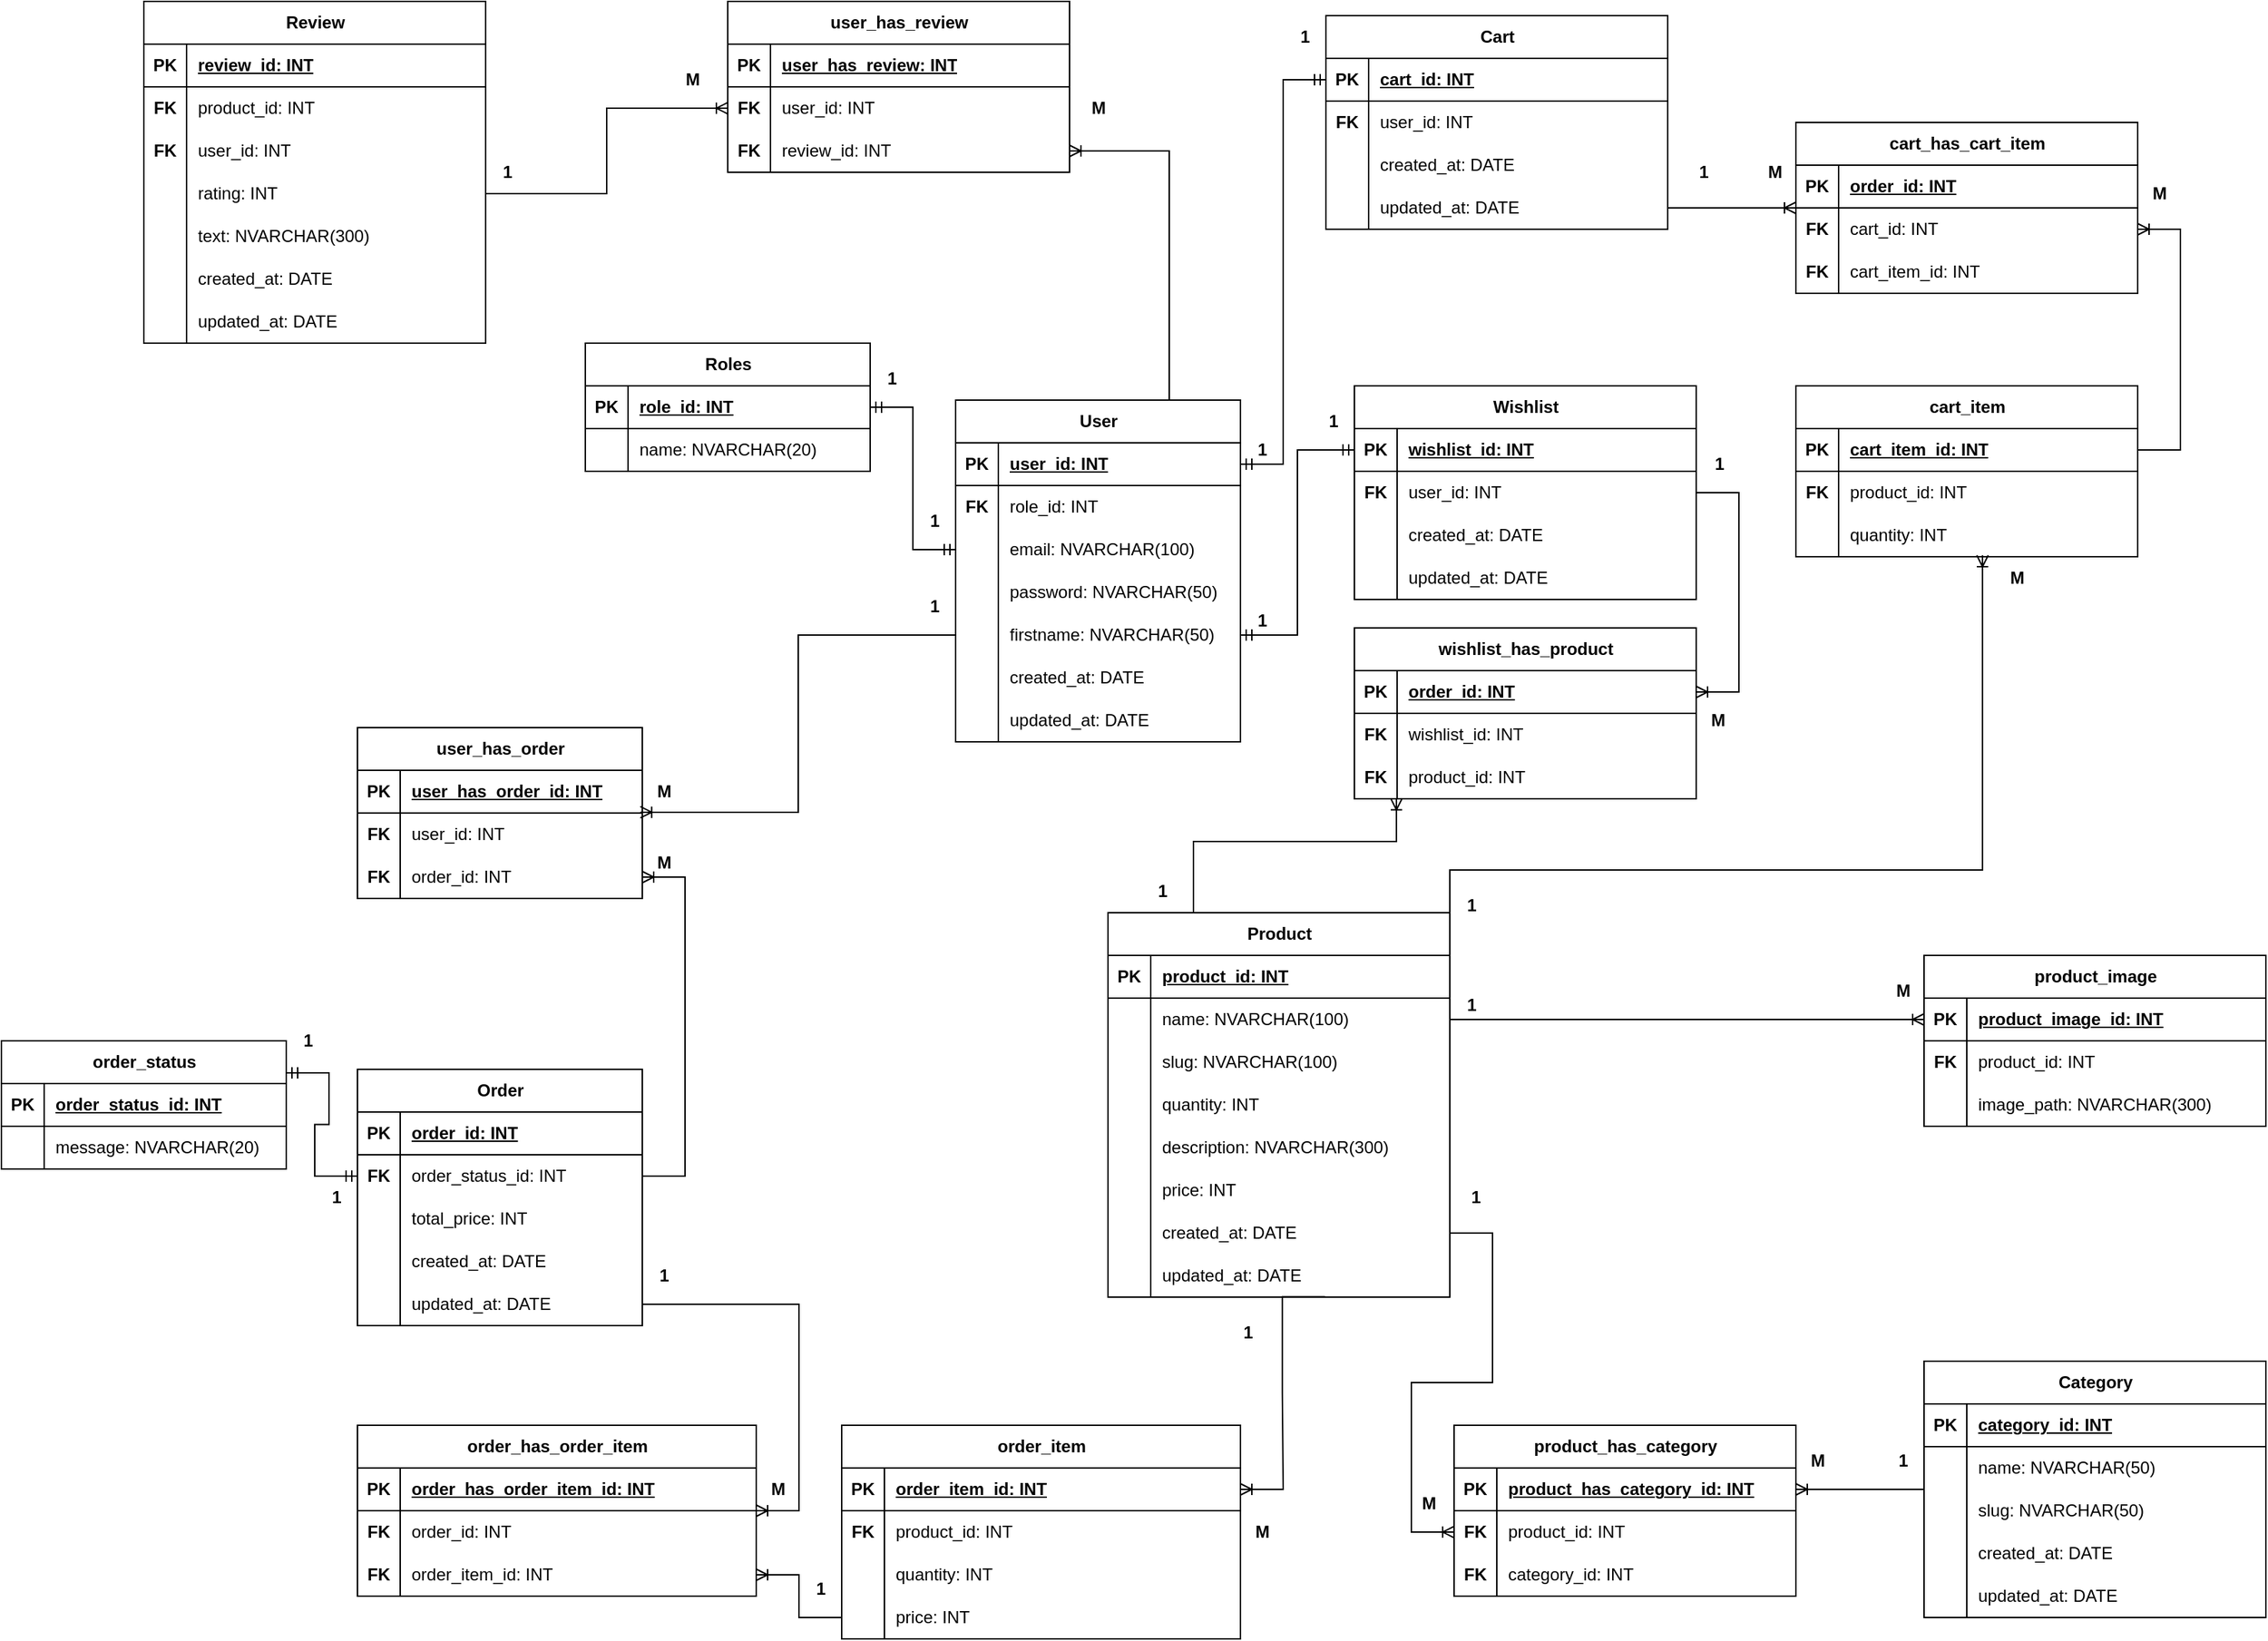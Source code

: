 <mxfile version="21.7.2" type="device">
  <diagram id="Y-lHsGfzWvklkj2IUued" name="Страница — 1">
    <mxGraphModel dx="1912" dy="2112" grid="1" gridSize="10" guides="1" tooltips="1" connect="1" arrows="1" fold="1" page="1" pageScale="1" pageWidth="827" pageHeight="1169" math="0" shadow="0">
      <root>
        <mxCell id="0" />
        <mxCell id="1" parent="0" />
        <mxCell id="SCgPNRUuOLUokb8Qyws3-1" value="User" style="shape=table;startSize=30;container=1;collapsible=1;childLayout=tableLayout;fixedRows=1;rowLines=0;fontStyle=1;align=center;resizeLast=1;html=1;" parent="1" vertex="1">
          <mxGeometry x="720" y="-880" width="200" height="240" as="geometry" />
        </mxCell>
        <mxCell id="SCgPNRUuOLUokb8Qyws3-2" value="" style="shape=tableRow;horizontal=0;startSize=0;swimlaneHead=0;swimlaneBody=0;fillColor=none;collapsible=0;dropTarget=0;points=[[0,0.5],[1,0.5]];portConstraint=eastwest;top=0;left=0;right=0;bottom=1;" parent="SCgPNRUuOLUokb8Qyws3-1" vertex="1">
          <mxGeometry y="30" width="200" height="30" as="geometry" />
        </mxCell>
        <mxCell id="SCgPNRUuOLUokb8Qyws3-3" value="PK" style="shape=partialRectangle;connectable=0;fillColor=none;top=0;left=0;bottom=0;right=0;fontStyle=1;overflow=hidden;whiteSpace=wrap;html=1;" parent="SCgPNRUuOLUokb8Qyws3-2" vertex="1">
          <mxGeometry width="30" height="30" as="geometry">
            <mxRectangle width="30" height="30" as="alternateBounds" />
          </mxGeometry>
        </mxCell>
        <mxCell id="SCgPNRUuOLUokb8Qyws3-4" value="user_id: INT" style="shape=partialRectangle;connectable=0;fillColor=none;top=0;left=0;bottom=0;right=0;align=left;spacingLeft=6;fontStyle=5;overflow=hidden;whiteSpace=wrap;html=1;" parent="SCgPNRUuOLUokb8Qyws3-2" vertex="1">
          <mxGeometry x="30" width="170" height="30" as="geometry">
            <mxRectangle width="170" height="30" as="alternateBounds" />
          </mxGeometry>
        </mxCell>
        <mxCell id="SCgPNRUuOLUokb8Qyws3-60" value="" style="shape=tableRow;horizontal=0;startSize=0;swimlaneHead=0;swimlaneBody=0;fillColor=none;collapsible=0;dropTarget=0;points=[[0,0.5],[1,0.5]];portConstraint=eastwest;top=0;left=0;right=0;bottom=0;" parent="SCgPNRUuOLUokb8Qyws3-1" vertex="1">
          <mxGeometry y="60" width="200" height="30" as="geometry" />
        </mxCell>
        <mxCell id="SCgPNRUuOLUokb8Qyws3-61" value="&lt;b style=&quot;border-color: var(--border-color);&quot;&gt;FK&lt;/b&gt;" style="shape=partialRectangle;connectable=0;fillColor=none;top=0;left=0;bottom=0;right=0;editable=1;overflow=hidden;whiteSpace=wrap;html=1;" parent="SCgPNRUuOLUokb8Qyws3-60" vertex="1">
          <mxGeometry width="30" height="30" as="geometry">
            <mxRectangle width="30" height="30" as="alternateBounds" />
          </mxGeometry>
        </mxCell>
        <mxCell id="SCgPNRUuOLUokb8Qyws3-62" value="role_id: INT" style="shape=partialRectangle;connectable=0;fillColor=none;top=0;left=0;bottom=0;right=0;align=left;spacingLeft=6;overflow=hidden;whiteSpace=wrap;html=1;" parent="SCgPNRUuOLUokb8Qyws3-60" vertex="1">
          <mxGeometry x="30" width="170" height="30" as="geometry">
            <mxRectangle width="170" height="30" as="alternateBounds" />
          </mxGeometry>
        </mxCell>
        <mxCell id="SCgPNRUuOLUokb8Qyws3-5" value="" style="shape=tableRow;horizontal=0;startSize=0;swimlaneHead=0;swimlaneBody=0;fillColor=none;collapsible=0;dropTarget=0;points=[[0,0.5],[1,0.5]];portConstraint=eastwest;top=0;left=0;right=0;bottom=0;" parent="SCgPNRUuOLUokb8Qyws3-1" vertex="1">
          <mxGeometry y="90" width="200" height="30" as="geometry" />
        </mxCell>
        <mxCell id="SCgPNRUuOLUokb8Qyws3-6" value="" style="shape=partialRectangle;connectable=0;fillColor=none;top=0;left=0;bottom=0;right=0;editable=1;overflow=hidden;whiteSpace=wrap;html=1;" parent="SCgPNRUuOLUokb8Qyws3-5" vertex="1">
          <mxGeometry width="30" height="30" as="geometry">
            <mxRectangle width="30" height="30" as="alternateBounds" />
          </mxGeometry>
        </mxCell>
        <mxCell id="SCgPNRUuOLUokb8Qyws3-7" value="email: NVARCHAR(100)" style="shape=partialRectangle;connectable=0;fillColor=none;top=0;left=0;bottom=0;right=0;align=left;spacingLeft=6;overflow=hidden;whiteSpace=wrap;html=1;" parent="SCgPNRUuOLUokb8Qyws3-5" vertex="1">
          <mxGeometry x="30" width="170" height="30" as="geometry">
            <mxRectangle width="170" height="30" as="alternateBounds" />
          </mxGeometry>
        </mxCell>
        <mxCell id="SCgPNRUuOLUokb8Qyws3-8" value="" style="shape=tableRow;horizontal=0;startSize=0;swimlaneHead=0;swimlaneBody=0;fillColor=none;collapsible=0;dropTarget=0;points=[[0,0.5],[1,0.5]];portConstraint=eastwest;top=0;left=0;right=0;bottom=0;" parent="SCgPNRUuOLUokb8Qyws3-1" vertex="1">
          <mxGeometry y="120" width="200" height="30" as="geometry" />
        </mxCell>
        <mxCell id="SCgPNRUuOLUokb8Qyws3-9" value="" style="shape=partialRectangle;connectable=0;fillColor=none;top=0;left=0;bottom=0;right=0;editable=1;overflow=hidden;whiteSpace=wrap;html=1;" parent="SCgPNRUuOLUokb8Qyws3-8" vertex="1">
          <mxGeometry width="30" height="30" as="geometry">
            <mxRectangle width="30" height="30" as="alternateBounds" />
          </mxGeometry>
        </mxCell>
        <mxCell id="SCgPNRUuOLUokb8Qyws3-10" value="password: NVARCHAR(50)" style="shape=partialRectangle;connectable=0;fillColor=none;top=0;left=0;bottom=0;right=0;align=left;spacingLeft=6;overflow=hidden;whiteSpace=wrap;html=1;" parent="SCgPNRUuOLUokb8Qyws3-8" vertex="1">
          <mxGeometry x="30" width="170" height="30" as="geometry">
            <mxRectangle width="170" height="30" as="alternateBounds" />
          </mxGeometry>
        </mxCell>
        <mxCell id="SCgPNRUuOLUokb8Qyws3-11" value="" style="shape=tableRow;horizontal=0;startSize=0;swimlaneHead=0;swimlaneBody=0;fillColor=none;collapsible=0;dropTarget=0;points=[[0,0.5],[1,0.5]];portConstraint=eastwest;top=0;left=0;right=0;bottom=0;" parent="SCgPNRUuOLUokb8Qyws3-1" vertex="1">
          <mxGeometry y="150" width="200" height="30" as="geometry" />
        </mxCell>
        <mxCell id="SCgPNRUuOLUokb8Qyws3-12" value="" style="shape=partialRectangle;connectable=0;fillColor=none;top=0;left=0;bottom=0;right=0;editable=1;overflow=hidden;whiteSpace=wrap;html=1;" parent="SCgPNRUuOLUokb8Qyws3-11" vertex="1">
          <mxGeometry width="30" height="30" as="geometry">
            <mxRectangle width="30" height="30" as="alternateBounds" />
          </mxGeometry>
        </mxCell>
        <mxCell id="SCgPNRUuOLUokb8Qyws3-13" value="firstname: NVARCHAR(50)" style="shape=partialRectangle;connectable=0;fillColor=none;top=0;left=0;bottom=0;right=0;align=left;spacingLeft=6;overflow=hidden;whiteSpace=wrap;html=1;" parent="SCgPNRUuOLUokb8Qyws3-11" vertex="1">
          <mxGeometry x="30" width="170" height="30" as="geometry">
            <mxRectangle width="170" height="30" as="alternateBounds" />
          </mxGeometry>
        </mxCell>
        <mxCell id="SCgPNRUuOLUokb8Qyws3-54" value="" style="shape=tableRow;horizontal=0;startSize=0;swimlaneHead=0;swimlaneBody=0;fillColor=none;collapsible=0;dropTarget=0;points=[[0,0.5],[1,0.5]];portConstraint=eastwest;top=0;left=0;right=0;bottom=0;" parent="SCgPNRUuOLUokb8Qyws3-1" vertex="1">
          <mxGeometry y="180" width="200" height="30" as="geometry" />
        </mxCell>
        <mxCell id="SCgPNRUuOLUokb8Qyws3-55" value="" style="shape=partialRectangle;connectable=0;fillColor=none;top=0;left=0;bottom=0;right=0;editable=1;overflow=hidden;whiteSpace=wrap;html=1;" parent="SCgPNRUuOLUokb8Qyws3-54" vertex="1">
          <mxGeometry width="30" height="30" as="geometry">
            <mxRectangle width="30" height="30" as="alternateBounds" />
          </mxGeometry>
        </mxCell>
        <mxCell id="SCgPNRUuOLUokb8Qyws3-56" value="created_at: DATE" style="shape=partialRectangle;connectable=0;fillColor=none;top=0;left=0;bottom=0;right=0;align=left;spacingLeft=6;overflow=hidden;whiteSpace=wrap;html=1;" parent="SCgPNRUuOLUokb8Qyws3-54" vertex="1">
          <mxGeometry x="30" width="170" height="30" as="geometry">
            <mxRectangle width="170" height="30" as="alternateBounds" />
          </mxGeometry>
        </mxCell>
        <mxCell id="SCgPNRUuOLUokb8Qyws3-57" value="" style="shape=tableRow;horizontal=0;startSize=0;swimlaneHead=0;swimlaneBody=0;fillColor=none;collapsible=0;dropTarget=0;points=[[0,0.5],[1,0.5]];portConstraint=eastwest;top=0;left=0;right=0;bottom=0;" parent="SCgPNRUuOLUokb8Qyws3-1" vertex="1">
          <mxGeometry y="210" width="200" height="30" as="geometry" />
        </mxCell>
        <mxCell id="SCgPNRUuOLUokb8Qyws3-58" value="" style="shape=partialRectangle;connectable=0;fillColor=none;top=0;left=0;bottom=0;right=0;editable=1;overflow=hidden;whiteSpace=wrap;html=1;" parent="SCgPNRUuOLUokb8Qyws3-57" vertex="1">
          <mxGeometry width="30" height="30" as="geometry">
            <mxRectangle width="30" height="30" as="alternateBounds" />
          </mxGeometry>
        </mxCell>
        <mxCell id="SCgPNRUuOLUokb8Qyws3-59" value="updated_at: DATE" style="shape=partialRectangle;connectable=0;fillColor=none;top=0;left=0;bottom=0;right=0;align=left;spacingLeft=6;overflow=hidden;whiteSpace=wrap;html=1;" parent="SCgPNRUuOLUokb8Qyws3-57" vertex="1">
          <mxGeometry x="30" width="170" height="30" as="geometry">
            <mxRectangle width="170" height="30" as="alternateBounds" />
          </mxGeometry>
        </mxCell>
        <mxCell id="SCgPNRUuOLUokb8Qyws3-28" value="Product" style="shape=table;startSize=30;container=1;collapsible=1;childLayout=tableLayout;fixedRows=1;rowLines=0;fontStyle=1;align=center;resizeLast=1;html=1;" parent="1" vertex="1">
          <mxGeometry x="827" y="-520" width="240" height="270" as="geometry" />
        </mxCell>
        <mxCell id="SCgPNRUuOLUokb8Qyws3-29" value="" style="shape=tableRow;horizontal=0;startSize=0;swimlaneHead=0;swimlaneBody=0;fillColor=none;collapsible=0;dropTarget=0;points=[[0,0.5],[1,0.5]];portConstraint=eastwest;top=0;left=0;right=0;bottom=1;" parent="SCgPNRUuOLUokb8Qyws3-28" vertex="1">
          <mxGeometry y="30" width="240" height="30" as="geometry" />
        </mxCell>
        <mxCell id="SCgPNRUuOLUokb8Qyws3-30" value="PK" style="shape=partialRectangle;connectable=0;fillColor=none;top=0;left=0;bottom=0;right=0;fontStyle=1;overflow=hidden;whiteSpace=wrap;html=1;" parent="SCgPNRUuOLUokb8Qyws3-29" vertex="1">
          <mxGeometry width="30" height="30" as="geometry">
            <mxRectangle width="30" height="30" as="alternateBounds" />
          </mxGeometry>
        </mxCell>
        <mxCell id="SCgPNRUuOLUokb8Qyws3-31" value="product_id: INT" style="shape=partialRectangle;connectable=0;fillColor=none;top=0;left=0;bottom=0;right=0;align=left;spacingLeft=6;fontStyle=5;overflow=hidden;whiteSpace=wrap;html=1;" parent="SCgPNRUuOLUokb8Qyws3-29" vertex="1">
          <mxGeometry x="30" width="210" height="30" as="geometry">
            <mxRectangle width="210" height="30" as="alternateBounds" />
          </mxGeometry>
        </mxCell>
        <mxCell id="SCgPNRUuOLUokb8Qyws3-32" value="" style="shape=tableRow;horizontal=0;startSize=0;swimlaneHead=0;swimlaneBody=0;fillColor=none;collapsible=0;dropTarget=0;points=[[0,0.5],[1,0.5]];portConstraint=eastwest;top=0;left=0;right=0;bottom=0;" parent="SCgPNRUuOLUokb8Qyws3-28" vertex="1">
          <mxGeometry y="60" width="240" height="30" as="geometry" />
        </mxCell>
        <mxCell id="SCgPNRUuOLUokb8Qyws3-33" value="" style="shape=partialRectangle;connectable=0;fillColor=none;top=0;left=0;bottom=0;right=0;editable=1;overflow=hidden;whiteSpace=wrap;html=1;" parent="SCgPNRUuOLUokb8Qyws3-32" vertex="1">
          <mxGeometry width="30" height="30" as="geometry">
            <mxRectangle width="30" height="30" as="alternateBounds" />
          </mxGeometry>
        </mxCell>
        <mxCell id="SCgPNRUuOLUokb8Qyws3-34" value="name: NVARCHAR(100)" style="shape=partialRectangle;connectable=0;fillColor=none;top=0;left=0;bottom=0;right=0;align=left;spacingLeft=6;overflow=hidden;whiteSpace=wrap;html=1;" parent="SCgPNRUuOLUokb8Qyws3-32" vertex="1">
          <mxGeometry x="30" width="210" height="30" as="geometry">
            <mxRectangle width="210" height="30" as="alternateBounds" />
          </mxGeometry>
        </mxCell>
        <mxCell id="SCgPNRUuOLUokb8Qyws3-35" value="" style="shape=tableRow;horizontal=0;startSize=0;swimlaneHead=0;swimlaneBody=0;fillColor=none;collapsible=0;dropTarget=0;points=[[0,0.5],[1,0.5]];portConstraint=eastwest;top=0;left=0;right=0;bottom=0;" parent="SCgPNRUuOLUokb8Qyws3-28" vertex="1">
          <mxGeometry y="90" width="240" height="30" as="geometry" />
        </mxCell>
        <mxCell id="SCgPNRUuOLUokb8Qyws3-36" value="" style="shape=partialRectangle;connectable=0;fillColor=none;top=0;left=0;bottom=0;right=0;editable=1;overflow=hidden;whiteSpace=wrap;html=1;" parent="SCgPNRUuOLUokb8Qyws3-35" vertex="1">
          <mxGeometry width="30" height="30" as="geometry">
            <mxRectangle width="30" height="30" as="alternateBounds" />
          </mxGeometry>
        </mxCell>
        <mxCell id="SCgPNRUuOLUokb8Qyws3-37" value="slug: NVARCHAR(100)" style="shape=partialRectangle;connectable=0;fillColor=none;top=0;left=0;bottom=0;right=0;align=left;spacingLeft=6;overflow=hidden;whiteSpace=wrap;html=1;" parent="SCgPNRUuOLUokb8Qyws3-35" vertex="1">
          <mxGeometry x="30" width="210" height="30" as="geometry">
            <mxRectangle width="210" height="30" as="alternateBounds" />
          </mxGeometry>
        </mxCell>
        <mxCell id="SCgPNRUuOLUokb8Qyws3-38" value="" style="shape=tableRow;horizontal=0;startSize=0;swimlaneHead=0;swimlaneBody=0;fillColor=none;collapsible=0;dropTarget=0;points=[[0,0.5],[1,0.5]];portConstraint=eastwest;top=0;left=0;right=0;bottom=0;" parent="SCgPNRUuOLUokb8Qyws3-28" vertex="1">
          <mxGeometry y="120" width="240" height="30" as="geometry" />
        </mxCell>
        <mxCell id="SCgPNRUuOLUokb8Qyws3-39" value="" style="shape=partialRectangle;connectable=0;fillColor=none;top=0;left=0;bottom=0;right=0;editable=1;overflow=hidden;whiteSpace=wrap;html=1;" parent="SCgPNRUuOLUokb8Qyws3-38" vertex="1">
          <mxGeometry width="30" height="30" as="geometry">
            <mxRectangle width="30" height="30" as="alternateBounds" />
          </mxGeometry>
        </mxCell>
        <mxCell id="SCgPNRUuOLUokb8Qyws3-40" value="quantity: INT" style="shape=partialRectangle;connectable=0;fillColor=none;top=0;left=0;bottom=0;right=0;align=left;spacingLeft=6;overflow=hidden;whiteSpace=wrap;html=1;" parent="SCgPNRUuOLUokb8Qyws3-38" vertex="1">
          <mxGeometry x="30" width="210" height="30" as="geometry">
            <mxRectangle width="210" height="30" as="alternateBounds" />
          </mxGeometry>
        </mxCell>
        <mxCell id="SCgPNRUuOLUokb8Qyws3-41" value="" style="shape=tableRow;horizontal=0;startSize=0;swimlaneHead=0;swimlaneBody=0;fillColor=none;collapsible=0;dropTarget=0;points=[[0,0.5],[1,0.5]];portConstraint=eastwest;top=0;left=0;right=0;bottom=0;" parent="SCgPNRUuOLUokb8Qyws3-28" vertex="1">
          <mxGeometry y="150" width="240" height="30" as="geometry" />
        </mxCell>
        <mxCell id="SCgPNRUuOLUokb8Qyws3-42" value="" style="shape=partialRectangle;connectable=0;fillColor=none;top=0;left=0;bottom=0;right=0;editable=1;overflow=hidden;whiteSpace=wrap;html=1;" parent="SCgPNRUuOLUokb8Qyws3-41" vertex="1">
          <mxGeometry width="30" height="30" as="geometry">
            <mxRectangle width="30" height="30" as="alternateBounds" />
          </mxGeometry>
        </mxCell>
        <mxCell id="SCgPNRUuOLUokb8Qyws3-43" value="description: NVARCHAR(300)" style="shape=partialRectangle;connectable=0;fillColor=none;top=0;left=0;bottom=0;right=0;align=left;spacingLeft=6;overflow=hidden;whiteSpace=wrap;html=1;" parent="SCgPNRUuOLUokb8Qyws3-41" vertex="1">
          <mxGeometry x="30" width="210" height="30" as="geometry">
            <mxRectangle width="210" height="30" as="alternateBounds" />
          </mxGeometry>
        </mxCell>
        <mxCell id="SCgPNRUuOLUokb8Qyws3-44" value="" style="shape=tableRow;horizontal=0;startSize=0;swimlaneHead=0;swimlaneBody=0;fillColor=none;collapsible=0;dropTarget=0;points=[[0,0.5],[1,0.5]];portConstraint=eastwest;top=0;left=0;right=0;bottom=0;" parent="SCgPNRUuOLUokb8Qyws3-28" vertex="1">
          <mxGeometry y="180" width="240" height="30" as="geometry" />
        </mxCell>
        <mxCell id="SCgPNRUuOLUokb8Qyws3-45" value="" style="shape=partialRectangle;connectable=0;fillColor=none;top=0;left=0;bottom=0;right=0;editable=1;overflow=hidden;whiteSpace=wrap;html=1;" parent="SCgPNRUuOLUokb8Qyws3-44" vertex="1">
          <mxGeometry width="30" height="30" as="geometry">
            <mxRectangle width="30" height="30" as="alternateBounds" />
          </mxGeometry>
        </mxCell>
        <mxCell id="SCgPNRUuOLUokb8Qyws3-46" value="price: INT" style="shape=partialRectangle;connectable=0;fillColor=none;top=0;left=0;bottom=0;right=0;align=left;spacingLeft=6;overflow=hidden;whiteSpace=wrap;html=1;" parent="SCgPNRUuOLUokb8Qyws3-44" vertex="1">
          <mxGeometry x="30" width="210" height="30" as="geometry">
            <mxRectangle width="210" height="30" as="alternateBounds" />
          </mxGeometry>
        </mxCell>
        <mxCell id="SCgPNRUuOLUokb8Qyws3-120" value="" style="shape=tableRow;horizontal=0;startSize=0;swimlaneHead=0;swimlaneBody=0;fillColor=none;collapsible=0;dropTarget=0;points=[[0,0.5],[1,0.5]];portConstraint=eastwest;top=0;left=0;right=0;bottom=0;" parent="SCgPNRUuOLUokb8Qyws3-28" vertex="1">
          <mxGeometry y="210" width="240" height="30" as="geometry" />
        </mxCell>
        <mxCell id="SCgPNRUuOLUokb8Qyws3-121" value="" style="shape=partialRectangle;connectable=0;fillColor=none;top=0;left=0;bottom=0;right=0;editable=1;overflow=hidden;whiteSpace=wrap;html=1;" parent="SCgPNRUuOLUokb8Qyws3-120" vertex="1">
          <mxGeometry width="30" height="30" as="geometry">
            <mxRectangle width="30" height="30" as="alternateBounds" />
          </mxGeometry>
        </mxCell>
        <mxCell id="SCgPNRUuOLUokb8Qyws3-122" value="created_at: DATE" style="shape=partialRectangle;connectable=0;fillColor=none;top=0;left=0;bottom=0;right=0;align=left;spacingLeft=6;overflow=hidden;whiteSpace=wrap;html=1;" parent="SCgPNRUuOLUokb8Qyws3-120" vertex="1">
          <mxGeometry x="30" width="210" height="30" as="geometry">
            <mxRectangle width="210" height="30" as="alternateBounds" />
          </mxGeometry>
        </mxCell>
        <mxCell id="SCgPNRUuOLUokb8Qyws3-123" value="" style="shape=tableRow;horizontal=0;startSize=0;swimlaneHead=0;swimlaneBody=0;fillColor=none;collapsible=0;dropTarget=0;points=[[0,0.5],[1,0.5]];portConstraint=eastwest;top=0;left=0;right=0;bottom=0;" parent="SCgPNRUuOLUokb8Qyws3-28" vertex="1">
          <mxGeometry y="240" width="240" height="30" as="geometry" />
        </mxCell>
        <mxCell id="SCgPNRUuOLUokb8Qyws3-124" value="" style="shape=partialRectangle;connectable=0;fillColor=none;top=0;left=0;bottom=0;right=0;editable=1;overflow=hidden;whiteSpace=wrap;html=1;" parent="SCgPNRUuOLUokb8Qyws3-123" vertex="1">
          <mxGeometry width="30" height="30" as="geometry">
            <mxRectangle width="30" height="30" as="alternateBounds" />
          </mxGeometry>
        </mxCell>
        <mxCell id="SCgPNRUuOLUokb8Qyws3-125" value="updated_at: DATE" style="shape=partialRectangle;connectable=0;fillColor=none;top=0;left=0;bottom=0;right=0;align=left;spacingLeft=6;overflow=hidden;whiteSpace=wrap;html=1;" parent="SCgPNRUuOLUokb8Qyws3-123" vertex="1">
          <mxGeometry x="30" width="210" height="30" as="geometry">
            <mxRectangle width="210" height="30" as="alternateBounds" />
          </mxGeometry>
        </mxCell>
        <mxCell id="SCgPNRUuOLUokb8Qyws3-63" value="Roles" style="shape=table;startSize=30;container=1;collapsible=1;childLayout=tableLayout;fixedRows=1;rowLines=0;fontStyle=1;align=center;resizeLast=1;html=1;" parent="1" vertex="1">
          <mxGeometry x="460" y="-920" width="200" height="90" as="geometry" />
        </mxCell>
        <mxCell id="SCgPNRUuOLUokb8Qyws3-64" value="" style="shape=tableRow;horizontal=0;startSize=0;swimlaneHead=0;swimlaneBody=0;fillColor=none;collapsible=0;dropTarget=0;points=[[0,0.5],[1,0.5]];portConstraint=eastwest;top=0;left=0;right=0;bottom=1;" parent="SCgPNRUuOLUokb8Qyws3-63" vertex="1">
          <mxGeometry y="30" width="200" height="30" as="geometry" />
        </mxCell>
        <mxCell id="SCgPNRUuOLUokb8Qyws3-65" value="PK" style="shape=partialRectangle;connectable=0;fillColor=none;top=0;left=0;bottom=0;right=0;fontStyle=1;overflow=hidden;whiteSpace=wrap;html=1;" parent="SCgPNRUuOLUokb8Qyws3-64" vertex="1">
          <mxGeometry width="30" height="30" as="geometry">
            <mxRectangle width="30" height="30" as="alternateBounds" />
          </mxGeometry>
        </mxCell>
        <mxCell id="SCgPNRUuOLUokb8Qyws3-66" value="role_id: INT" style="shape=partialRectangle;connectable=0;fillColor=none;top=0;left=0;bottom=0;right=0;align=left;spacingLeft=6;fontStyle=5;overflow=hidden;whiteSpace=wrap;html=1;" parent="SCgPNRUuOLUokb8Qyws3-64" vertex="1">
          <mxGeometry x="30" width="170" height="30" as="geometry">
            <mxRectangle width="170" height="30" as="alternateBounds" />
          </mxGeometry>
        </mxCell>
        <mxCell id="SCgPNRUuOLUokb8Qyws3-67" value="" style="shape=tableRow;horizontal=0;startSize=0;swimlaneHead=0;swimlaneBody=0;fillColor=none;collapsible=0;dropTarget=0;points=[[0,0.5],[1,0.5]];portConstraint=eastwest;top=0;left=0;right=0;bottom=0;" parent="SCgPNRUuOLUokb8Qyws3-63" vertex="1">
          <mxGeometry y="60" width="200" height="30" as="geometry" />
        </mxCell>
        <mxCell id="SCgPNRUuOLUokb8Qyws3-68" value="" style="shape=partialRectangle;connectable=0;fillColor=none;top=0;left=0;bottom=0;right=0;editable=1;overflow=hidden;whiteSpace=wrap;html=1;" parent="SCgPNRUuOLUokb8Qyws3-67" vertex="1">
          <mxGeometry width="30" height="30" as="geometry">
            <mxRectangle width="30" height="30" as="alternateBounds" />
          </mxGeometry>
        </mxCell>
        <mxCell id="SCgPNRUuOLUokb8Qyws3-69" value="name: NVARCHAR(20)" style="shape=partialRectangle;connectable=0;fillColor=none;top=0;left=0;bottom=0;right=0;align=left;spacingLeft=6;overflow=hidden;whiteSpace=wrap;html=1;" parent="SCgPNRUuOLUokb8Qyws3-67" vertex="1">
          <mxGeometry x="30" width="170" height="30" as="geometry">
            <mxRectangle width="170" height="30" as="alternateBounds" />
          </mxGeometry>
        </mxCell>
        <mxCell id="SCgPNRUuOLUokb8Qyws3-91" value="Category" style="shape=table;startSize=30;container=1;collapsible=1;childLayout=tableLayout;fixedRows=1;rowLines=0;fontStyle=1;align=center;resizeLast=1;html=1;" parent="1" vertex="1">
          <mxGeometry x="1400" y="-205" width="240" height="180" as="geometry" />
        </mxCell>
        <mxCell id="SCgPNRUuOLUokb8Qyws3-92" value="" style="shape=tableRow;horizontal=0;startSize=0;swimlaneHead=0;swimlaneBody=0;fillColor=none;collapsible=0;dropTarget=0;points=[[0,0.5],[1,0.5]];portConstraint=eastwest;top=0;left=0;right=0;bottom=1;" parent="SCgPNRUuOLUokb8Qyws3-91" vertex="1">
          <mxGeometry y="30" width="240" height="30" as="geometry" />
        </mxCell>
        <mxCell id="SCgPNRUuOLUokb8Qyws3-93" value="PK" style="shape=partialRectangle;connectable=0;fillColor=none;top=0;left=0;bottom=0;right=0;fontStyle=1;overflow=hidden;whiteSpace=wrap;html=1;" parent="SCgPNRUuOLUokb8Qyws3-92" vertex="1">
          <mxGeometry width="30" height="30" as="geometry">
            <mxRectangle width="30" height="30" as="alternateBounds" />
          </mxGeometry>
        </mxCell>
        <mxCell id="SCgPNRUuOLUokb8Qyws3-94" value="category_id: INT" style="shape=partialRectangle;connectable=0;fillColor=none;top=0;left=0;bottom=0;right=0;align=left;spacingLeft=6;fontStyle=5;overflow=hidden;whiteSpace=wrap;html=1;" parent="SCgPNRUuOLUokb8Qyws3-92" vertex="1">
          <mxGeometry x="30" width="210" height="30" as="geometry">
            <mxRectangle width="210" height="30" as="alternateBounds" />
          </mxGeometry>
        </mxCell>
        <mxCell id="SCgPNRUuOLUokb8Qyws3-95" value="" style="shape=tableRow;horizontal=0;startSize=0;swimlaneHead=0;swimlaneBody=0;fillColor=none;collapsible=0;dropTarget=0;points=[[0,0.5],[1,0.5]];portConstraint=eastwest;top=0;left=0;right=0;bottom=0;" parent="SCgPNRUuOLUokb8Qyws3-91" vertex="1">
          <mxGeometry y="60" width="240" height="30" as="geometry" />
        </mxCell>
        <mxCell id="SCgPNRUuOLUokb8Qyws3-96" value="" style="shape=partialRectangle;connectable=0;fillColor=none;top=0;left=0;bottom=0;right=0;editable=1;overflow=hidden;whiteSpace=wrap;html=1;" parent="SCgPNRUuOLUokb8Qyws3-95" vertex="1">
          <mxGeometry width="30" height="30" as="geometry">
            <mxRectangle width="30" height="30" as="alternateBounds" />
          </mxGeometry>
        </mxCell>
        <mxCell id="SCgPNRUuOLUokb8Qyws3-97" value="name: NVARCHAR(50)" style="shape=partialRectangle;connectable=0;fillColor=none;top=0;left=0;bottom=0;right=0;align=left;spacingLeft=6;overflow=hidden;whiteSpace=wrap;html=1;" parent="SCgPNRUuOLUokb8Qyws3-95" vertex="1">
          <mxGeometry x="30" width="210" height="30" as="geometry">
            <mxRectangle width="210" height="30" as="alternateBounds" />
          </mxGeometry>
        </mxCell>
        <mxCell id="SCgPNRUuOLUokb8Qyws3-98" value="" style="shape=tableRow;horizontal=0;startSize=0;swimlaneHead=0;swimlaneBody=0;fillColor=none;collapsible=0;dropTarget=0;points=[[0,0.5],[1,0.5]];portConstraint=eastwest;top=0;left=0;right=0;bottom=0;" parent="SCgPNRUuOLUokb8Qyws3-91" vertex="1">
          <mxGeometry y="90" width="240" height="30" as="geometry" />
        </mxCell>
        <mxCell id="SCgPNRUuOLUokb8Qyws3-99" value="" style="shape=partialRectangle;connectable=0;fillColor=none;top=0;left=0;bottom=0;right=0;editable=1;overflow=hidden;whiteSpace=wrap;html=1;" parent="SCgPNRUuOLUokb8Qyws3-98" vertex="1">
          <mxGeometry width="30" height="30" as="geometry">
            <mxRectangle width="30" height="30" as="alternateBounds" />
          </mxGeometry>
        </mxCell>
        <mxCell id="SCgPNRUuOLUokb8Qyws3-100" value="slug: NVARCHAR(50)" style="shape=partialRectangle;connectable=0;fillColor=none;top=0;left=0;bottom=0;right=0;align=left;spacingLeft=6;overflow=hidden;whiteSpace=wrap;html=1;" parent="SCgPNRUuOLUokb8Qyws3-98" vertex="1">
          <mxGeometry x="30" width="210" height="30" as="geometry">
            <mxRectangle width="210" height="30" as="alternateBounds" />
          </mxGeometry>
        </mxCell>
        <mxCell id="SCgPNRUuOLUokb8Qyws3-113" value="" style="shape=tableRow;horizontal=0;startSize=0;swimlaneHead=0;swimlaneBody=0;fillColor=none;collapsible=0;dropTarget=0;points=[[0,0.5],[1,0.5]];portConstraint=eastwest;top=0;left=0;right=0;bottom=0;" parent="SCgPNRUuOLUokb8Qyws3-91" vertex="1">
          <mxGeometry y="120" width="240" height="30" as="geometry" />
        </mxCell>
        <mxCell id="SCgPNRUuOLUokb8Qyws3-114" value="" style="shape=partialRectangle;connectable=0;fillColor=none;top=0;left=0;bottom=0;right=0;editable=1;overflow=hidden;whiteSpace=wrap;html=1;" parent="SCgPNRUuOLUokb8Qyws3-113" vertex="1">
          <mxGeometry width="30" height="30" as="geometry">
            <mxRectangle width="30" height="30" as="alternateBounds" />
          </mxGeometry>
        </mxCell>
        <mxCell id="SCgPNRUuOLUokb8Qyws3-115" value="created_at: DATE" style="shape=partialRectangle;connectable=0;fillColor=none;top=0;left=0;bottom=0;right=0;align=left;spacingLeft=6;overflow=hidden;whiteSpace=wrap;html=1;" parent="SCgPNRUuOLUokb8Qyws3-113" vertex="1">
          <mxGeometry x="30" width="210" height="30" as="geometry">
            <mxRectangle width="210" height="30" as="alternateBounds" />
          </mxGeometry>
        </mxCell>
        <mxCell id="SCgPNRUuOLUokb8Qyws3-116" value="" style="shape=tableRow;horizontal=0;startSize=0;swimlaneHead=0;swimlaneBody=0;fillColor=none;collapsible=0;dropTarget=0;points=[[0,0.5],[1,0.5]];portConstraint=eastwest;top=0;left=0;right=0;bottom=0;" parent="SCgPNRUuOLUokb8Qyws3-91" vertex="1">
          <mxGeometry y="150" width="240" height="30" as="geometry" />
        </mxCell>
        <mxCell id="SCgPNRUuOLUokb8Qyws3-117" value="" style="shape=partialRectangle;connectable=0;fillColor=none;top=0;left=0;bottom=0;right=0;editable=1;overflow=hidden;whiteSpace=wrap;html=1;" parent="SCgPNRUuOLUokb8Qyws3-116" vertex="1">
          <mxGeometry width="30" height="30" as="geometry">
            <mxRectangle width="30" height="30" as="alternateBounds" />
          </mxGeometry>
        </mxCell>
        <mxCell id="SCgPNRUuOLUokb8Qyws3-118" value="updated_at: DATE" style="shape=partialRectangle;connectable=0;fillColor=none;top=0;left=0;bottom=0;right=0;align=left;spacingLeft=6;overflow=hidden;whiteSpace=wrap;html=1;" parent="SCgPNRUuOLUokb8Qyws3-116" vertex="1">
          <mxGeometry x="30" width="210" height="30" as="geometry">
            <mxRectangle width="210" height="30" as="alternateBounds" />
          </mxGeometry>
        </mxCell>
        <mxCell id="SCgPNRUuOLUokb8Qyws3-127" value="Review" style="shape=table;startSize=30;container=1;collapsible=1;childLayout=tableLayout;fixedRows=1;rowLines=0;fontStyle=1;align=center;resizeLast=1;html=1;" parent="1" vertex="1">
          <mxGeometry x="150" y="-1160" width="240" height="240" as="geometry" />
        </mxCell>
        <mxCell id="SCgPNRUuOLUokb8Qyws3-128" value="" style="shape=tableRow;horizontal=0;startSize=0;swimlaneHead=0;swimlaneBody=0;fillColor=none;collapsible=0;dropTarget=0;points=[[0,0.5],[1,0.5]];portConstraint=eastwest;top=0;left=0;right=0;bottom=1;" parent="SCgPNRUuOLUokb8Qyws3-127" vertex="1">
          <mxGeometry y="30" width="240" height="30" as="geometry" />
        </mxCell>
        <mxCell id="SCgPNRUuOLUokb8Qyws3-129" value="PK" style="shape=partialRectangle;connectable=0;fillColor=none;top=0;left=0;bottom=0;right=0;fontStyle=1;overflow=hidden;whiteSpace=wrap;html=1;" parent="SCgPNRUuOLUokb8Qyws3-128" vertex="1">
          <mxGeometry width="30" height="30" as="geometry">
            <mxRectangle width="30" height="30" as="alternateBounds" />
          </mxGeometry>
        </mxCell>
        <mxCell id="SCgPNRUuOLUokb8Qyws3-130" value="review_id: INT" style="shape=partialRectangle;connectable=0;fillColor=none;top=0;left=0;bottom=0;right=0;align=left;spacingLeft=6;fontStyle=5;overflow=hidden;whiteSpace=wrap;html=1;" parent="SCgPNRUuOLUokb8Qyws3-128" vertex="1">
          <mxGeometry x="30" width="210" height="30" as="geometry">
            <mxRectangle width="210" height="30" as="alternateBounds" />
          </mxGeometry>
        </mxCell>
        <mxCell id="SCgPNRUuOLUokb8Qyws3-140" value="" style="shape=tableRow;horizontal=0;startSize=0;swimlaneHead=0;swimlaneBody=0;fillColor=none;collapsible=0;dropTarget=0;points=[[0,0.5],[1,0.5]];portConstraint=eastwest;top=0;left=0;right=0;bottom=0;" parent="SCgPNRUuOLUokb8Qyws3-127" vertex="1">
          <mxGeometry y="60" width="240" height="30" as="geometry" />
        </mxCell>
        <mxCell id="SCgPNRUuOLUokb8Qyws3-141" value="&lt;b style=&quot;border-color: var(--border-color);&quot;&gt;FK&lt;/b&gt;" style="shape=partialRectangle;connectable=0;fillColor=none;top=0;left=0;bottom=0;right=0;editable=1;overflow=hidden;whiteSpace=wrap;html=1;" parent="SCgPNRUuOLUokb8Qyws3-140" vertex="1">
          <mxGeometry width="30" height="30" as="geometry">
            <mxRectangle width="30" height="30" as="alternateBounds" />
          </mxGeometry>
        </mxCell>
        <mxCell id="SCgPNRUuOLUokb8Qyws3-142" value="product_id: INT" style="shape=partialRectangle;connectable=0;fillColor=none;top=0;left=0;bottom=0;right=0;align=left;spacingLeft=6;overflow=hidden;whiteSpace=wrap;html=1;" parent="SCgPNRUuOLUokb8Qyws3-140" vertex="1">
          <mxGeometry x="30" width="210" height="30" as="geometry">
            <mxRectangle width="210" height="30" as="alternateBounds" />
          </mxGeometry>
        </mxCell>
        <mxCell id="SCgPNRUuOLUokb8Qyws3-137" value="" style="shape=tableRow;horizontal=0;startSize=0;swimlaneHead=0;swimlaneBody=0;fillColor=none;collapsible=0;dropTarget=0;points=[[0,0.5],[1,0.5]];portConstraint=eastwest;top=0;left=0;right=0;bottom=0;" parent="SCgPNRUuOLUokb8Qyws3-127" vertex="1">
          <mxGeometry y="90" width="240" height="30" as="geometry" />
        </mxCell>
        <mxCell id="SCgPNRUuOLUokb8Qyws3-138" value="&lt;b&gt;FK&lt;/b&gt;" style="shape=partialRectangle;connectable=0;fillColor=none;top=0;left=0;bottom=0;right=0;editable=1;overflow=hidden;whiteSpace=wrap;html=1;" parent="SCgPNRUuOLUokb8Qyws3-137" vertex="1">
          <mxGeometry width="30" height="30" as="geometry">
            <mxRectangle width="30" height="30" as="alternateBounds" />
          </mxGeometry>
        </mxCell>
        <mxCell id="SCgPNRUuOLUokb8Qyws3-139" value="user_id: INT" style="shape=partialRectangle;connectable=0;fillColor=none;top=0;left=0;bottom=0;right=0;align=left;spacingLeft=6;overflow=hidden;whiteSpace=wrap;html=1;" parent="SCgPNRUuOLUokb8Qyws3-137" vertex="1">
          <mxGeometry x="30" width="210" height="30" as="geometry">
            <mxRectangle width="210" height="30" as="alternateBounds" />
          </mxGeometry>
        </mxCell>
        <mxCell id="SCgPNRUuOLUokb8Qyws3-131" value="" style="shape=tableRow;horizontal=0;startSize=0;swimlaneHead=0;swimlaneBody=0;fillColor=none;collapsible=0;dropTarget=0;points=[[0,0.5],[1,0.5]];portConstraint=eastwest;top=0;left=0;right=0;bottom=0;" parent="SCgPNRUuOLUokb8Qyws3-127" vertex="1">
          <mxGeometry y="120" width="240" height="30" as="geometry" />
        </mxCell>
        <mxCell id="SCgPNRUuOLUokb8Qyws3-132" value="" style="shape=partialRectangle;connectable=0;fillColor=none;top=0;left=0;bottom=0;right=0;editable=1;overflow=hidden;whiteSpace=wrap;html=1;" parent="SCgPNRUuOLUokb8Qyws3-131" vertex="1">
          <mxGeometry width="30" height="30" as="geometry">
            <mxRectangle width="30" height="30" as="alternateBounds" />
          </mxGeometry>
        </mxCell>
        <mxCell id="SCgPNRUuOLUokb8Qyws3-133" value="rating: INT" style="shape=partialRectangle;connectable=0;fillColor=none;top=0;left=0;bottom=0;right=0;align=left;spacingLeft=6;overflow=hidden;whiteSpace=wrap;html=1;" parent="SCgPNRUuOLUokb8Qyws3-131" vertex="1">
          <mxGeometry x="30" width="210" height="30" as="geometry">
            <mxRectangle width="210" height="30" as="alternateBounds" />
          </mxGeometry>
        </mxCell>
        <mxCell id="SCgPNRUuOLUokb8Qyws3-134" value="" style="shape=tableRow;horizontal=0;startSize=0;swimlaneHead=0;swimlaneBody=0;fillColor=none;collapsible=0;dropTarget=0;points=[[0,0.5],[1,0.5]];portConstraint=eastwest;top=0;left=0;right=0;bottom=0;" parent="SCgPNRUuOLUokb8Qyws3-127" vertex="1">
          <mxGeometry y="150" width="240" height="30" as="geometry" />
        </mxCell>
        <mxCell id="SCgPNRUuOLUokb8Qyws3-135" value="" style="shape=partialRectangle;connectable=0;fillColor=none;top=0;left=0;bottom=0;right=0;editable=1;overflow=hidden;whiteSpace=wrap;html=1;" parent="SCgPNRUuOLUokb8Qyws3-134" vertex="1">
          <mxGeometry width="30" height="30" as="geometry">
            <mxRectangle width="30" height="30" as="alternateBounds" />
          </mxGeometry>
        </mxCell>
        <mxCell id="SCgPNRUuOLUokb8Qyws3-136" value="text: NVARCHAR(300)" style="shape=partialRectangle;connectable=0;fillColor=none;top=0;left=0;bottom=0;right=0;align=left;spacingLeft=6;overflow=hidden;whiteSpace=wrap;html=1;" parent="SCgPNRUuOLUokb8Qyws3-134" vertex="1">
          <mxGeometry x="30" width="210" height="30" as="geometry">
            <mxRectangle width="210" height="30" as="alternateBounds" />
          </mxGeometry>
        </mxCell>
        <mxCell id="SCgPNRUuOLUokb8Qyws3-143" value="" style="shape=tableRow;horizontal=0;startSize=0;swimlaneHead=0;swimlaneBody=0;fillColor=none;collapsible=0;dropTarget=0;points=[[0,0.5],[1,0.5]];portConstraint=eastwest;top=0;left=0;right=0;bottom=0;" parent="SCgPNRUuOLUokb8Qyws3-127" vertex="1">
          <mxGeometry y="180" width="240" height="30" as="geometry" />
        </mxCell>
        <mxCell id="SCgPNRUuOLUokb8Qyws3-144" value="" style="shape=partialRectangle;connectable=0;fillColor=none;top=0;left=0;bottom=0;right=0;editable=1;overflow=hidden;whiteSpace=wrap;html=1;" parent="SCgPNRUuOLUokb8Qyws3-143" vertex="1">
          <mxGeometry width="30" height="30" as="geometry">
            <mxRectangle width="30" height="30" as="alternateBounds" />
          </mxGeometry>
        </mxCell>
        <mxCell id="SCgPNRUuOLUokb8Qyws3-145" value="created_at: DATE" style="shape=partialRectangle;connectable=0;fillColor=none;top=0;left=0;bottom=0;right=0;align=left;spacingLeft=6;overflow=hidden;whiteSpace=wrap;html=1;" parent="SCgPNRUuOLUokb8Qyws3-143" vertex="1">
          <mxGeometry x="30" width="210" height="30" as="geometry">
            <mxRectangle width="210" height="30" as="alternateBounds" />
          </mxGeometry>
        </mxCell>
        <mxCell id="SCgPNRUuOLUokb8Qyws3-146" value="" style="shape=tableRow;horizontal=0;startSize=0;swimlaneHead=0;swimlaneBody=0;fillColor=none;collapsible=0;dropTarget=0;points=[[0,0.5],[1,0.5]];portConstraint=eastwest;top=0;left=0;right=0;bottom=0;" parent="SCgPNRUuOLUokb8Qyws3-127" vertex="1">
          <mxGeometry y="210" width="240" height="30" as="geometry" />
        </mxCell>
        <mxCell id="SCgPNRUuOLUokb8Qyws3-147" value="" style="shape=partialRectangle;connectable=0;fillColor=none;top=0;left=0;bottom=0;right=0;editable=1;overflow=hidden;whiteSpace=wrap;html=1;" parent="SCgPNRUuOLUokb8Qyws3-146" vertex="1">
          <mxGeometry width="30" height="30" as="geometry">
            <mxRectangle width="30" height="30" as="alternateBounds" />
          </mxGeometry>
        </mxCell>
        <mxCell id="SCgPNRUuOLUokb8Qyws3-148" value="updated_at: DATE" style="shape=partialRectangle;connectable=0;fillColor=none;top=0;left=0;bottom=0;right=0;align=left;spacingLeft=6;overflow=hidden;whiteSpace=wrap;html=1;" parent="SCgPNRUuOLUokb8Qyws3-146" vertex="1">
          <mxGeometry x="30" width="210" height="30" as="geometry">
            <mxRectangle width="210" height="30" as="alternateBounds" />
          </mxGeometry>
        </mxCell>
        <mxCell id="SCgPNRUuOLUokb8Qyws3-161" value="Cart" style="shape=table;startSize=30;container=1;collapsible=1;childLayout=tableLayout;fixedRows=1;rowLines=0;fontStyle=1;align=center;resizeLast=1;html=1;" parent="1" vertex="1">
          <mxGeometry x="980" y="-1150" width="240" height="150" as="geometry" />
        </mxCell>
        <mxCell id="SCgPNRUuOLUokb8Qyws3-162" value="" style="shape=tableRow;horizontal=0;startSize=0;swimlaneHead=0;swimlaneBody=0;fillColor=none;collapsible=0;dropTarget=0;points=[[0,0.5],[1,0.5]];portConstraint=eastwest;top=0;left=0;right=0;bottom=1;" parent="SCgPNRUuOLUokb8Qyws3-161" vertex="1">
          <mxGeometry y="30" width="240" height="30" as="geometry" />
        </mxCell>
        <mxCell id="SCgPNRUuOLUokb8Qyws3-163" value="PK" style="shape=partialRectangle;connectable=0;fillColor=none;top=0;left=0;bottom=0;right=0;fontStyle=1;overflow=hidden;whiteSpace=wrap;html=1;" parent="SCgPNRUuOLUokb8Qyws3-162" vertex="1">
          <mxGeometry width="30" height="30" as="geometry">
            <mxRectangle width="30" height="30" as="alternateBounds" />
          </mxGeometry>
        </mxCell>
        <mxCell id="SCgPNRUuOLUokb8Qyws3-164" value="cart_id: INT" style="shape=partialRectangle;connectable=0;fillColor=none;top=0;left=0;bottom=0;right=0;align=left;spacingLeft=6;fontStyle=5;overflow=hidden;whiteSpace=wrap;html=1;" parent="SCgPNRUuOLUokb8Qyws3-162" vertex="1">
          <mxGeometry x="30" width="210" height="30" as="geometry">
            <mxRectangle width="210" height="30" as="alternateBounds" />
          </mxGeometry>
        </mxCell>
        <mxCell id="SCgPNRUuOLUokb8Qyws3-165" value="" style="shape=tableRow;horizontal=0;startSize=0;swimlaneHead=0;swimlaneBody=0;fillColor=none;collapsible=0;dropTarget=0;points=[[0,0.5],[1,0.5]];portConstraint=eastwest;top=0;left=0;right=0;bottom=0;" parent="SCgPNRUuOLUokb8Qyws3-161" vertex="1">
          <mxGeometry y="60" width="240" height="30" as="geometry" />
        </mxCell>
        <mxCell id="SCgPNRUuOLUokb8Qyws3-166" value="&lt;b style=&quot;border-color: var(--border-color);&quot;&gt;FK&lt;/b&gt;" style="shape=partialRectangle;connectable=0;fillColor=none;top=0;left=0;bottom=0;right=0;editable=1;overflow=hidden;whiteSpace=wrap;html=1;" parent="SCgPNRUuOLUokb8Qyws3-165" vertex="1">
          <mxGeometry width="30" height="30" as="geometry">
            <mxRectangle width="30" height="30" as="alternateBounds" />
          </mxGeometry>
        </mxCell>
        <mxCell id="SCgPNRUuOLUokb8Qyws3-167" value="user_id: INT" style="shape=partialRectangle;connectable=0;fillColor=none;top=0;left=0;bottom=0;right=0;align=left;spacingLeft=6;overflow=hidden;whiteSpace=wrap;html=1;" parent="SCgPNRUuOLUokb8Qyws3-165" vertex="1">
          <mxGeometry x="30" width="210" height="30" as="geometry">
            <mxRectangle width="210" height="30" as="alternateBounds" />
          </mxGeometry>
        </mxCell>
        <mxCell id="SCgPNRUuOLUokb8Qyws3-174" value="" style="shape=tableRow;horizontal=0;startSize=0;swimlaneHead=0;swimlaneBody=0;fillColor=none;collapsible=0;dropTarget=0;points=[[0,0.5],[1,0.5]];portConstraint=eastwest;top=0;left=0;right=0;bottom=0;" parent="SCgPNRUuOLUokb8Qyws3-161" vertex="1">
          <mxGeometry y="90" width="240" height="30" as="geometry" />
        </mxCell>
        <mxCell id="SCgPNRUuOLUokb8Qyws3-175" value="" style="shape=partialRectangle;connectable=0;fillColor=none;top=0;left=0;bottom=0;right=0;editable=1;overflow=hidden;whiteSpace=wrap;html=1;" parent="SCgPNRUuOLUokb8Qyws3-174" vertex="1">
          <mxGeometry width="30" height="30" as="geometry">
            <mxRectangle width="30" height="30" as="alternateBounds" />
          </mxGeometry>
        </mxCell>
        <mxCell id="SCgPNRUuOLUokb8Qyws3-176" value="created_at: DATE" style="shape=partialRectangle;connectable=0;fillColor=none;top=0;left=0;bottom=0;right=0;align=left;spacingLeft=6;overflow=hidden;whiteSpace=wrap;html=1;" parent="SCgPNRUuOLUokb8Qyws3-174" vertex="1">
          <mxGeometry x="30" width="210" height="30" as="geometry">
            <mxRectangle width="210" height="30" as="alternateBounds" />
          </mxGeometry>
        </mxCell>
        <mxCell id="SCgPNRUuOLUokb8Qyws3-177" value="" style="shape=tableRow;horizontal=0;startSize=0;swimlaneHead=0;swimlaneBody=0;fillColor=none;collapsible=0;dropTarget=0;points=[[0,0.5],[1,0.5]];portConstraint=eastwest;top=0;left=0;right=0;bottom=0;" parent="SCgPNRUuOLUokb8Qyws3-161" vertex="1">
          <mxGeometry y="120" width="240" height="30" as="geometry" />
        </mxCell>
        <mxCell id="SCgPNRUuOLUokb8Qyws3-178" value="" style="shape=partialRectangle;connectable=0;fillColor=none;top=0;left=0;bottom=0;right=0;editable=1;overflow=hidden;whiteSpace=wrap;html=1;" parent="SCgPNRUuOLUokb8Qyws3-177" vertex="1">
          <mxGeometry width="30" height="30" as="geometry">
            <mxRectangle width="30" height="30" as="alternateBounds" />
          </mxGeometry>
        </mxCell>
        <mxCell id="SCgPNRUuOLUokb8Qyws3-179" value="updated_at: DATE" style="shape=partialRectangle;connectable=0;fillColor=none;top=0;left=0;bottom=0;right=0;align=left;spacingLeft=6;overflow=hidden;whiteSpace=wrap;html=1;" parent="SCgPNRUuOLUokb8Qyws3-177" vertex="1">
          <mxGeometry x="30" width="210" height="30" as="geometry">
            <mxRectangle width="210" height="30" as="alternateBounds" />
          </mxGeometry>
        </mxCell>
        <mxCell id="SCgPNRUuOLUokb8Qyws3-180" value="Wishlist" style="shape=table;startSize=30;container=1;collapsible=1;childLayout=tableLayout;fixedRows=1;rowLines=0;fontStyle=1;align=center;resizeLast=1;html=1;" parent="1" vertex="1">
          <mxGeometry x="1000" y="-890" width="240" height="150" as="geometry" />
        </mxCell>
        <mxCell id="SCgPNRUuOLUokb8Qyws3-181" value="" style="shape=tableRow;horizontal=0;startSize=0;swimlaneHead=0;swimlaneBody=0;fillColor=none;collapsible=0;dropTarget=0;points=[[0,0.5],[1,0.5]];portConstraint=eastwest;top=0;left=0;right=0;bottom=1;" parent="SCgPNRUuOLUokb8Qyws3-180" vertex="1">
          <mxGeometry y="30" width="240" height="30" as="geometry" />
        </mxCell>
        <mxCell id="SCgPNRUuOLUokb8Qyws3-182" value="PK" style="shape=partialRectangle;connectable=0;fillColor=none;top=0;left=0;bottom=0;right=0;fontStyle=1;overflow=hidden;whiteSpace=wrap;html=1;" parent="SCgPNRUuOLUokb8Qyws3-181" vertex="1">
          <mxGeometry width="30" height="30" as="geometry">
            <mxRectangle width="30" height="30" as="alternateBounds" />
          </mxGeometry>
        </mxCell>
        <mxCell id="SCgPNRUuOLUokb8Qyws3-183" value="wishlist_id: INT" style="shape=partialRectangle;connectable=0;fillColor=none;top=0;left=0;bottom=0;right=0;align=left;spacingLeft=6;fontStyle=5;overflow=hidden;whiteSpace=wrap;html=1;" parent="SCgPNRUuOLUokb8Qyws3-181" vertex="1">
          <mxGeometry x="30" width="210" height="30" as="geometry">
            <mxRectangle width="210" height="30" as="alternateBounds" />
          </mxGeometry>
        </mxCell>
        <mxCell id="SCgPNRUuOLUokb8Qyws3-184" value="" style="shape=tableRow;horizontal=0;startSize=0;swimlaneHead=0;swimlaneBody=0;fillColor=none;collapsible=0;dropTarget=0;points=[[0,0.5],[1,0.5]];portConstraint=eastwest;top=0;left=0;right=0;bottom=0;" parent="SCgPNRUuOLUokb8Qyws3-180" vertex="1">
          <mxGeometry y="60" width="240" height="30" as="geometry" />
        </mxCell>
        <mxCell id="SCgPNRUuOLUokb8Qyws3-185" value="&lt;b style=&quot;border-color: var(--border-color);&quot;&gt;FK&lt;/b&gt;" style="shape=partialRectangle;connectable=0;fillColor=none;top=0;left=0;bottom=0;right=0;editable=1;overflow=hidden;whiteSpace=wrap;html=1;" parent="SCgPNRUuOLUokb8Qyws3-184" vertex="1">
          <mxGeometry width="30" height="30" as="geometry">
            <mxRectangle width="30" height="30" as="alternateBounds" />
          </mxGeometry>
        </mxCell>
        <mxCell id="SCgPNRUuOLUokb8Qyws3-186" value="user_id: INT" style="shape=partialRectangle;connectable=0;fillColor=none;top=0;left=0;bottom=0;right=0;align=left;spacingLeft=6;overflow=hidden;whiteSpace=wrap;html=1;" parent="SCgPNRUuOLUokb8Qyws3-184" vertex="1">
          <mxGeometry x="30" width="210" height="30" as="geometry">
            <mxRectangle width="210" height="30" as="alternateBounds" />
          </mxGeometry>
        </mxCell>
        <mxCell id="SCgPNRUuOLUokb8Qyws3-190" value="" style="shape=tableRow;horizontal=0;startSize=0;swimlaneHead=0;swimlaneBody=0;fillColor=none;collapsible=0;dropTarget=0;points=[[0,0.5],[1,0.5]];portConstraint=eastwest;top=0;left=0;right=0;bottom=0;" parent="SCgPNRUuOLUokb8Qyws3-180" vertex="1">
          <mxGeometry y="90" width="240" height="30" as="geometry" />
        </mxCell>
        <mxCell id="SCgPNRUuOLUokb8Qyws3-191" value="" style="shape=partialRectangle;connectable=0;fillColor=none;top=0;left=0;bottom=0;right=0;editable=1;overflow=hidden;whiteSpace=wrap;html=1;" parent="SCgPNRUuOLUokb8Qyws3-190" vertex="1">
          <mxGeometry width="30" height="30" as="geometry">
            <mxRectangle width="30" height="30" as="alternateBounds" />
          </mxGeometry>
        </mxCell>
        <mxCell id="SCgPNRUuOLUokb8Qyws3-192" value="created_at: DATE" style="shape=partialRectangle;connectable=0;fillColor=none;top=0;left=0;bottom=0;right=0;align=left;spacingLeft=6;overflow=hidden;whiteSpace=wrap;html=1;" parent="SCgPNRUuOLUokb8Qyws3-190" vertex="1">
          <mxGeometry x="30" width="210" height="30" as="geometry">
            <mxRectangle width="210" height="30" as="alternateBounds" />
          </mxGeometry>
        </mxCell>
        <mxCell id="SCgPNRUuOLUokb8Qyws3-193" value="" style="shape=tableRow;horizontal=0;startSize=0;swimlaneHead=0;swimlaneBody=0;fillColor=none;collapsible=0;dropTarget=0;points=[[0,0.5],[1,0.5]];portConstraint=eastwest;top=0;left=0;right=0;bottom=0;" parent="SCgPNRUuOLUokb8Qyws3-180" vertex="1">
          <mxGeometry y="120" width="240" height="30" as="geometry" />
        </mxCell>
        <mxCell id="SCgPNRUuOLUokb8Qyws3-194" value="" style="shape=partialRectangle;connectable=0;fillColor=none;top=0;left=0;bottom=0;right=0;editable=1;overflow=hidden;whiteSpace=wrap;html=1;" parent="SCgPNRUuOLUokb8Qyws3-193" vertex="1">
          <mxGeometry width="30" height="30" as="geometry">
            <mxRectangle width="30" height="30" as="alternateBounds" />
          </mxGeometry>
        </mxCell>
        <mxCell id="SCgPNRUuOLUokb8Qyws3-195" value="updated_at: DATE" style="shape=partialRectangle;connectable=0;fillColor=none;top=0;left=0;bottom=0;right=0;align=left;spacingLeft=6;overflow=hidden;whiteSpace=wrap;html=1;" parent="SCgPNRUuOLUokb8Qyws3-193" vertex="1">
          <mxGeometry x="30" width="210" height="30" as="geometry">
            <mxRectangle width="210" height="30" as="alternateBounds" />
          </mxGeometry>
        </mxCell>
        <mxCell id="SCgPNRUuOLUokb8Qyws3-197" value="Order" style="shape=table;startSize=30;container=1;collapsible=1;childLayout=tableLayout;fixedRows=1;rowLines=0;fontStyle=1;align=center;resizeLast=1;html=1;" parent="1" vertex="1">
          <mxGeometry x="300" y="-410" width="200" height="180" as="geometry" />
        </mxCell>
        <mxCell id="SCgPNRUuOLUokb8Qyws3-198" value="" style="shape=tableRow;horizontal=0;startSize=0;swimlaneHead=0;swimlaneBody=0;fillColor=none;collapsible=0;dropTarget=0;points=[[0,0.5],[1,0.5]];portConstraint=eastwest;top=0;left=0;right=0;bottom=1;" parent="SCgPNRUuOLUokb8Qyws3-197" vertex="1">
          <mxGeometry y="30" width="200" height="30" as="geometry" />
        </mxCell>
        <mxCell id="SCgPNRUuOLUokb8Qyws3-199" value="PK" style="shape=partialRectangle;connectable=0;fillColor=none;top=0;left=0;bottom=0;right=0;fontStyle=1;overflow=hidden;whiteSpace=wrap;html=1;" parent="SCgPNRUuOLUokb8Qyws3-198" vertex="1">
          <mxGeometry width="30" height="30" as="geometry">
            <mxRectangle width="30" height="30" as="alternateBounds" />
          </mxGeometry>
        </mxCell>
        <mxCell id="SCgPNRUuOLUokb8Qyws3-200" value="order_id: INT" style="shape=partialRectangle;connectable=0;fillColor=none;top=0;left=0;bottom=0;right=0;align=left;spacingLeft=6;fontStyle=5;overflow=hidden;whiteSpace=wrap;html=1;" parent="SCgPNRUuOLUokb8Qyws3-198" vertex="1">
          <mxGeometry x="30" width="170" height="30" as="geometry">
            <mxRectangle width="170" height="30" as="alternateBounds" />
          </mxGeometry>
        </mxCell>
        <mxCell id="SCgPNRUuOLUokb8Qyws3-201" value="" style="shape=tableRow;horizontal=0;startSize=0;swimlaneHead=0;swimlaneBody=0;fillColor=none;collapsible=0;dropTarget=0;points=[[0,0.5],[1,0.5]];portConstraint=eastwest;top=0;left=0;right=0;bottom=0;" parent="SCgPNRUuOLUokb8Qyws3-197" vertex="1">
          <mxGeometry y="60" width="200" height="30" as="geometry" />
        </mxCell>
        <mxCell id="SCgPNRUuOLUokb8Qyws3-202" value="&lt;b style=&quot;border-color: var(--border-color);&quot;&gt;FK&lt;/b&gt;" style="shape=partialRectangle;connectable=0;fillColor=none;top=0;left=0;bottom=0;right=0;editable=1;overflow=hidden;whiteSpace=wrap;html=1;" parent="SCgPNRUuOLUokb8Qyws3-201" vertex="1">
          <mxGeometry width="30" height="30" as="geometry">
            <mxRectangle width="30" height="30" as="alternateBounds" />
          </mxGeometry>
        </mxCell>
        <mxCell id="SCgPNRUuOLUokb8Qyws3-203" value="order_status_id: INT" style="shape=partialRectangle;connectable=0;fillColor=none;top=0;left=0;bottom=0;right=0;align=left;spacingLeft=6;overflow=hidden;whiteSpace=wrap;html=1;" parent="SCgPNRUuOLUokb8Qyws3-201" vertex="1">
          <mxGeometry x="30" width="170" height="30" as="geometry">
            <mxRectangle width="170" height="30" as="alternateBounds" />
          </mxGeometry>
        </mxCell>
        <mxCell id="Ww2FT0_Gw4QmtTyvKCDp-4" value="" style="shape=tableRow;horizontal=0;startSize=0;swimlaneHead=0;swimlaneBody=0;fillColor=none;collapsible=0;dropTarget=0;points=[[0,0.5],[1,0.5]];portConstraint=eastwest;top=0;left=0;right=0;bottom=0;" vertex="1" parent="SCgPNRUuOLUokb8Qyws3-197">
          <mxGeometry y="90" width="200" height="30" as="geometry" />
        </mxCell>
        <mxCell id="Ww2FT0_Gw4QmtTyvKCDp-5" value="" style="shape=partialRectangle;connectable=0;fillColor=none;top=0;left=0;bottom=0;right=0;editable=1;overflow=hidden;whiteSpace=wrap;html=1;" vertex="1" parent="Ww2FT0_Gw4QmtTyvKCDp-4">
          <mxGeometry width="30" height="30" as="geometry">
            <mxRectangle width="30" height="30" as="alternateBounds" />
          </mxGeometry>
        </mxCell>
        <mxCell id="Ww2FT0_Gw4QmtTyvKCDp-6" value="total_price: INT" style="shape=partialRectangle;connectable=0;fillColor=none;top=0;left=0;bottom=0;right=0;align=left;spacingLeft=6;overflow=hidden;whiteSpace=wrap;html=1;" vertex="1" parent="Ww2FT0_Gw4QmtTyvKCDp-4">
          <mxGeometry x="30" width="170" height="30" as="geometry">
            <mxRectangle width="170" height="30" as="alternateBounds" />
          </mxGeometry>
        </mxCell>
        <mxCell id="SCgPNRUuOLUokb8Qyws3-210" value="" style="shape=tableRow;horizontal=0;startSize=0;swimlaneHead=0;swimlaneBody=0;fillColor=none;collapsible=0;dropTarget=0;points=[[0,0.5],[1,0.5]];portConstraint=eastwest;top=0;left=0;right=0;bottom=0;" parent="SCgPNRUuOLUokb8Qyws3-197" vertex="1">
          <mxGeometry y="120" width="200" height="30" as="geometry" />
        </mxCell>
        <mxCell id="SCgPNRUuOLUokb8Qyws3-211" value="" style="shape=partialRectangle;connectable=0;fillColor=none;top=0;left=0;bottom=0;right=0;editable=1;overflow=hidden;whiteSpace=wrap;html=1;" parent="SCgPNRUuOLUokb8Qyws3-210" vertex="1">
          <mxGeometry width="30" height="30" as="geometry">
            <mxRectangle width="30" height="30" as="alternateBounds" />
          </mxGeometry>
        </mxCell>
        <mxCell id="SCgPNRUuOLUokb8Qyws3-212" value="created_at: DATE" style="shape=partialRectangle;connectable=0;fillColor=none;top=0;left=0;bottom=0;right=0;align=left;spacingLeft=6;overflow=hidden;whiteSpace=wrap;html=1;" parent="SCgPNRUuOLUokb8Qyws3-210" vertex="1">
          <mxGeometry x="30" width="170" height="30" as="geometry">
            <mxRectangle width="170" height="30" as="alternateBounds" />
          </mxGeometry>
        </mxCell>
        <mxCell id="SCgPNRUuOLUokb8Qyws3-216" value="" style="shape=tableRow;horizontal=0;startSize=0;swimlaneHead=0;swimlaneBody=0;fillColor=none;collapsible=0;dropTarget=0;points=[[0,0.5],[1,0.5]];portConstraint=eastwest;top=0;left=0;right=0;bottom=0;" parent="SCgPNRUuOLUokb8Qyws3-197" vertex="1">
          <mxGeometry y="150" width="200" height="30" as="geometry" />
        </mxCell>
        <mxCell id="SCgPNRUuOLUokb8Qyws3-217" value="" style="shape=partialRectangle;connectable=0;fillColor=none;top=0;left=0;bottom=0;right=0;editable=1;overflow=hidden;whiteSpace=wrap;html=1;" parent="SCgPNRUuOLUokb8Qyws3-216" vertex="1">
          <mxGeometry width="30" height="30" as="geometry">
            <mxRectangle width="30" height="30" as="alternateBounds" />
          </mxGeometry>
        </mxCell>
        <mxCell id="SCgPNRUuOLUokb8Qyws3-218" value="updated_at: DATE" style="shape=partialRectangle;connectable=0;fillColor=none;top=0;left=0;bottom=0;right=0;align=left;spacingLeft=6;overflow=hidden;whiteSpace=wrap;html=1;" parent="SCgPNRUuOLUokb8Qyws3-216" vertex="1">
          <mxGeometry x="30" width="170" height="30" as="geometry">
            <mxRectangle width="170" height="30" as="alternateBounds" />
          </mxGeometry>
        </mxCell>
        <mxCell id="SCgPNRUuOLUokb8Qyws3-219" value="order_item" style="shape=table;startSize=30;container=1;collapsible=1;childLayout=tableLayout;fixedRows=1;rowLines=0;fontStyle=1;align=center;resizeLast=1;html=1;" parent="1" vertex="1">
          <mxGeometry x="640" y="-160" width="280" height="150" as="geometry" />
        </mxCell>
        <mxCell id="SCgPNRUuOLUokb8Qyws3-220" value="" style="shape=tableRow;horizontal=0;startSize=0;swimlaneHead=0;swimlaneBody=0;fillColor=none;collapsible=0;dropTarget=0;points=[[0,0.5],[1,0.5]];portConstraint=eastwest;top=0;left=0;right=0;bottom=1;" parent="SCgPNRUuOLUokb8Qyws3-219" vertex="1">
          <mxGeometry y="30" width="280" height="30" as="geometry" />
        </mxCell>
        <mxCell id="SCgPNRUuOLUokb8Qyws3-221" value="PK" style="shape=partialRectangle;connectable=0;fillColor=none;top=0;left=0;bottom=0;right=0;fontStyle=1;overflow=hidden;whiteSpace=wrap;html=1;" parent="SCgPNRUuOLUokb8Qyws3-220" vertex="1">
          <mxGeometry width="30" height="30" as="geometry">
            <mxRectangle width="30" height="30" as="alternateBounds" />
          </mxGeometry>
        </mxCell>
        <mxCell id="SCgPNRUuOLUokb8Qyws3-222" value="order_item_id: INT" style="shape=partialRectangle;connectable=0;fillColor=none;top=0;left=0;bottom=0;right=0;align=left;spacingLeft=6;fontStyle=5;overflow=hidden;whiteSpace=wrap;html=1;" parent="SCgPNRUuOLUokb8Qyws3-220" vertex="1">
          <mxGeometry x="30" width="250" height="30" as="geometry">
            <mxRectangle width="250" height="30" as="alternateBounds" />
          </mxGeometry>
        </mxCell>
        <mxCell id="SCgPNRUuOLUokb8Qyws3-229" value="" style="shape=tableRow;horizontal=0;startSize=0;swimlaneHead=0;swimlaneBody=0;fillColor=none;collapsible=0;dropTarget=0;points=[[0,0.5],[1,0.5]];portConstraint=eastwest;top=0;left=0;right=0;bottom=0;" parent="SCgPNRUuOLUokb8Qyws3-219" vertex="1">
          <mxGeometry y="60" width="280" height="30" as="geometry" />
        </mxCell>
        <mxCell id="SCgPNRUuOLUokb8Qyws3-230" value="&lt;b style=&quot;border-color: var(--border-color);&quot;&gt;FK&lt;/b&gt;" style="shape=partialRectangle;connectable=0;fillColor=none;top=0;left=0;bottom=0;right=0;editable=1;overflow=hidden;whiteSpace=wrap;html=1;" parent="SCgPNRUuOLUokb8Qyws3-229" vertex="1">
          <mxGeometry width="30" height="30" as="geometry">
            <mxRectangle width="30" height="30" as="alternateBounds" />
          </mxGeometry>
        </mxCell>
        <mxCell id="SCgPNRUuOLUokb8Qyws3-231" value="product_id: INT" style="shape=partialRectangle;connectable=0;fillColor=none;top=0;left=0;bottom=0;right=0;align=left;spacingLeft=6;overflow=hidden;whiteSpace=wrap;html=1;" parent="SCgPNRUuOLUokb8Qyws3-229" vertex="1">
          <mxGeometry x="30" width="250" height="30" as="geometry">
            <mxRectangle width="250" height="30" as="alternateBounds" />
          </mxGeometry>
        </mxCell>
        <mxCell id="SCgPNRUuOLUokb8Qyws3-223" value="" style="shape=tableRow;horizontal=0;startSize=0;swimlaneHead=0;swimlaneBody=0;fillColor=none;collapsible=0;dropTarget=0;points=[[0,0.5],[1,0.5]];portConstraint=eastwest;top=0;left=0;right=0;bottom=0;" parent="SCgPNRUuOLUokb8Qyws3-219" vertex="1">
          <mxGeometry y="90" width="280" height="30" as="geometry" />
        </mxCell>
        <mxCell id="SCgPNRUuOLUokb8Qyws3-224" value="" style="shape=partialRectangle;connectable=0;fillColor=none;top=0;left=0;bottom=0;right=0;editable=1;overflow=hidden;whiteSpace=wrap;html=1;" parent="SCgPNRUuOLUokb8Qyws3-223" vertex="1">
          <mxGeometry width="30" height="30" as="geometry">
            <mxRectangle width="30" height="30" as="alternateBounds" />
          </mxGeometry>
        </mxCell>
        <mxCell id="SCgPNRUuOLUokb8Qyws3-225" value="quantity: INT" style="shape=partialRectangle;connectable=0;fillColor=none;top=0;left=0;bottom=0;right=0;align=left;spacingLeft=6;overflow=hidden;whiteSpace=wrap;html=1;" parent="SCgPNRUuOLUokb8Qyws3-223" vertex="1">
          <mxGeometry x="30" width="250" height="30" as="geometry">
            <mxRectangle width="250" height="30" as="alternateBounds" />
          </mxGeometry>
        </mxCell>
        <mxCell id="SCgPNRUuOLUokb8Qyws3-226" value="" style="shape=tableRow;horizontal=0;startSize=0;swimlaneHead=0;swimlaneBody=0;fillColor=none;collapsible=0;dropTarget=0;points=[[0,0.5],[1,0.5]];portConstraint=eastwest;top=0;left=0;right=0;bottom=0;" parent="SCgPNRUuOLUokb8Qyws3-219" vertex="1">
          <mxGeometry y="120" width="280" height="30" as="geometry" />
        </mxCell>
        <mxCell id="SCgPNRUuOLUokb8Qyws3-227" value="" style="shape=partialRectangle;connectable=0;fillColor=none;top=0;left=0;bottom=0;right=0;editable=1;overflow=hidden;whiteSpace=wrap;html=1;" parent="SCgPNRUuOLUokb8Qyws3-226" vertex="1">
          <mxGeometry width="30" height="30" as="geometry">
            <mxRectangle width="30" height="30" as="alternateBounds" />
          </mxGeometry>
        </mxCell>
        <mxCell id="SCgPNRUuOLUokb8Qyws3-228" value="price: INT" style="shape=partialRectangle;connectable=0;fillColor=none;top=0;left=0;bottom=0;right=0;align=left;spacingLeft=6;overflow=hidden;whiteSpace=wrap;html=1;" parent="SCgPNRUuOLUokb8Qyws3-226" vertex="1">
          <mxGeometry x="30" width="250" height="30" as="geometry">
            <mxRectangle width="250" height="30" as="alternateBounds" />
          </mxGeometry>
        </mxCell>
        <mxCell id="SCgPNRUuOLUokb8Qyws3-241" value="user_has_order" style="shape=table;startSize=30;container=1;collapsible=1;childLayout=tableLayout;fixedRows=1;rowLines=0;fontStyle=1;align=center;resizeLast=1;html=1;" parent="1" vertex="1">
          <mxGeometry x="300" y="-650" width="200" height="120" as="geometry" />
        </mxCell>
        <mxCell id="SCgPNRUuOLUokb8Qyws3-242" value="" style="shape=tableRow;horizontal=0;startSize=0;swimlaneHead=0;swimlaneBody=0;fillColor=none;collapsible=0;dropTarget=0;points=[[0,0.5],[1,0.5]];portConstraint=eastwest;top=0;left=0;right=0;bottom=1;" parent="SCgPNRUuOLUokb8Qyws3-241" vertex="1">
          <mxGeometry y="30" width="200" height="30" as="geometry" />
        </mxCell>
        <mxCell id="SCgPNRUuOLUokb8Qyws3-243" value="PK" style="shape=partialRectangle;connectable=0;fillColor=none;top=0;left=0;bottom=0;right=0;fontStyle=1;overflow=hidden;whiteSpace=wrap;html=1;" parent="SCgPNRUuOLUokb8Qyws3-242" vertex="1">
          <mxGeometry width="30" height="30" as="geometry">
            <mxRectangle width="30" height="30" as="alternateBounds" />
          </mxGeometry>
        </mxCell>
        <mxCell id="SCgPNRUuOLUokb8Qyws3-244" value="user_has_order_id: INT" style="shape=partialRectangle;connectable=0;fillColor=none;top=0;left=0;bottom=0;right=0;align=left;spacingLeft=6;fontStyle=5;overflow=hidden;whiteSpace=wrap;html=1;" parent="SCgPNRUuOLUokb8Qyws3-242" vertex="1">
          <mxGeometry x="30" width="170" height="30" as="geometry">
            <mxRectangle width="170" height="30" as="alternateBounds" />
          </mxGeometry>
        </mxCell>
        <mxCell id="SCgPNRUuOLUokb8Qyws3-245" value="" style="shape=tableRow;horizontal=0;startSize=0;swimlaneHead=0;swimlaneBody=0;fillColor=none;collapsible=0;dropTarget=0;points=[[0,0.5],[1,0.5]];portConstraint=eastwest;top=0;left=0;right=0;bottom=0;" parent="SCgPNRUuOLUokb8Qyws3-241" vertex="1">
          <mxGeometry y="60" width="200" height="30" as="geometry" />
        </mxCell>
        <mxCell id="SCgPNRUuOLUokb8Qyws3-246" value="&lt;b style=&quot;border-color: var(--border-color);&quot;&gt;FK&lt;/b&gt;" style="shape=partialRectangle;connectable=0;fillColor=none;top=0;left=0;bottom=0;right=0;editable=1;overflow=hidden;whiteSpace=wrap;html=1;" parent="SCgPNRUuOLUokb8Qyws3-245" vertex="1">
          <mxGeometry width="30" height="30" as="geometry">
            <mxRectangle width="30" height="30" as="alternateBounds" />
          </mxGeometry>
        </mxCell>
        <mxCell id="SCgPNRUuOLUokb8Qyws3-247" value="user_id: INT" style="shape=partialRectangle;connectable=0;fillColor=none;top=0;left=0;bottom=0;right=0;align=left;spacingLeft=6;overflow=hidden;whiteSpace=wrap;html=1;" parent="SCgPNRUuOLUokb8Qyws3-245" vertex="1">
          <mxGeometry x="30" width="170" height="30" as="geometry">
            <mxRectangle width="170" height="30" as="alternateBounds" />
          </mxGeometry>
        </mxCell>
        <mxCell id="SCgPNRUuOLUokb8Qyws3-248" value="" style="shape=tableRow;horizontal=0;startSize=0;swimlaneHead=0;swimlaneBody=0;fillColor=none;collapsible=0;dropTarget=0;points=[[0,0.5],[1,0.5]];portConstraint=eastwest;top=0;left=0;right=0;bottom=0;" parent="SCgPNRUuOLUokb8Qyws3-241" vertex="1">
          <mxGeometry y="90" width="200" height="30" as="geometry" />
        </mxCell>
        <mxCell id="SCgPNRUuOLUokb8Qyws3-249" value="&lt;b style=&quot;border-color: var(--border-color);&quot;&gt;FK&lt;/b&gt;" style="shape=partialRectangle;connectable=0;fillColor=none;top=0;left=0;bottom=0;right=0;editable=1;overflow=hidden;whiteSpace=wrap;html=1;" parent="SCgPNRUuOLUokb8Qyws3-248" vertex="1">
          <mxGeometry width="30" height="30" as="geometry">
            <mxRectangle width="30" height="30" as="alternateBounds" />
          </mxGeometry>
        </mxCell>
        <mxCell id="SCgPNRUuOLUokb8Qyws3-250" value="order_id: INT" style="shape=partialRectangle;connectable=0;fillColor=none;top=0;left=0;bottom=0;right=0;align=left;spacingLeft=6;overflow=hidden;whiteSpace=wrap;html=1;" parent="SCgPNRUuOLUokb8Qyws3-248" vertex="1">
          <mxGeometry x="30" width="170" height="30" as="geometry">
            <mxRectangle width="170" height="30" as="alternateBounds" />
          </mxGeometry>
        </mxCell>
        <mxCell id="SCgPNRUuOLUokb8Qyws3-260" value="product_has_category" style="shape=table;startSize=30;container=1;collapsible=1;childLayout=tableLayout;fixedRows=1;rowLines=0;fontStyle=1;align=center;resizeLast=1;html=1;" parent="1" vertex="1">
          <mxGeometry x="1070" y="-160" width="240" height="120" as="geometry" />
        </mxCell>
        <mxCell id="SCgPNRUuOLUokb8Qyws3-261" value="" style="shape=tableRow;horizontal=0;startSize=0;swimlaneHead=0;swimlaneBody=0;fillColor=none;collapsible=0;dropTarget=0;points=[[0,0.5],[1,0.5]];portConstraint=eastwest;top=0;left=0;right=0;bottom=1;" parent="SCgPNRUuOLUokb8Qyws3-260" vertex="1">
          <mxGeometry y="30" width="240" height="30" as="geometry" />
        </mxCell>
        <mxCell id="SCgPNRUuOLUokb8Qyws3-262" value="PK" style="shape=partialRectangle;connectable=0;fillColor=none;top=0;left=0;bottom=0;right=0;fontStyle=1;overflow=hidden;whiteSpace=wrap;html=1;" parent="SCgPNRUuOLUokb8Qyws3-261" vertex="1">
          <mxGeometry width="30" height="30" as="geometry">
            <mxRectangle width="30" height="30" as="alternateBounds" />
          </mxGeometry>
        </mxCell>
        <mxCell id="SCgPNRUuOLUokb8Qyws3-263" value="product_has_category_id: INT" style="shape=partialRectangle;connectable=0;fillColor=none;top=0;left=0;bottom=0;right=0;align=left;spacingLeft=6;fontStyle=5;overflow=hidden;whiteSpace=wrap;html=1;" parent="SCgPNRUuOLUokb8Qyws3-261" vertex="1">
          <mxGeometry x="30" width="210" height="30" as="geometry">
            <mxRectangle width="210" height="30" as="alternateBounds" />
          </mxGeometry>
        </mxCell>
        <mxCell id="SCgPNRUuOLUokb8Qyws3-264" value="" style="shape=tableRow;horizontal=0;startSize=0;swimlaneHead=0;swimlaneBody=0;fillColor=none;collapsible=0;dropTarget=0;points=[[0,0.5],[1,0.5]];portConstraint=eastwest;top=0;left=0;right=0;bottom=0;" parent="SCgPNRUuOLUokb8Qyws3-260" vertex="1">
          <mxGeometry y="60" width="240" height="30" as="geometry" />
        </mxCell>
        <mxCell id="SCgPNRUuOLUokb8Qyws3-265" value="&lt;b style=&quot;border-color: var(--border-color);&quot;&gt;FK&lt;/b&gt;" style="shape=partialRectangle;connectable=0;fillColor=none;top=0;left=0;bottom=0;right=0;editable=1;overflow=hidden;whiteSpace=wrap;html=1;" parent="SCgPNRUuOLUokb8Qyws3-264" vertex="1">
          <mxGeometry width="30" height="30" as="geometry">
            <mxRectangle width="30" height="30" as="alternateBounds" />
          </mxGeometry>
        </mxCell>
        <mxCell id="SCgPNRUuOLUokb8Qyws3-266" value="product_id: INT" style="shape=partialRectangle;connectable=0;fillColor=none;top=0;left=0;bottom=0;right=0;align=left;spacingLeft=6;overflow=hidden;whiteSpace=wrap;html=1;" parent="SCgPNRUuOLUokb8Qyws3-264" vertex="1">
          <mxGeometry x="30" width="210" height="30" as="geometry">
            <mxRectangle width="210" height="30" as="alternateBounds" />
          </mxGeometry>
        </mxCell>
        <mxCell id="SCgPNRUuOLUokb8Qyws3-267" value="" style="shape=tableRow;horizontal=0;startSize=0;swimlaneHead=0;swimlaneBody=0;fillColor=none;collapsible=0;dropTarget=0;points=[[0,0.5],[1,0.5]];portConstraint=eastwest;top=0;left=0;right=0;bottom=0;" parent="SCgPNRUuOLUokb8Qyws3-260" vertex="1">
          <mxGeometry y="90" width="240" height="30" as="geometry" />
        </mxCell>
        <mxCell id="SCgPNRUuOLUokb8Qyws3-268" value="&lt;b style=&quot;border-color: var(--border-color);&quot;&gt;FK&lt;/b&gt;" style="shape=partialRectangle;connectable=0;fillColor=none;top=0;left=0;bottom=0;right=0;editable=1;overflow=hidden;whiteSpace=wrap;html=1;" parent="SCgPNRUuOLUokb8Qyws3-267" vertex="1">
          <mxGeometry width="30" height="30" as="geometry">
            <mxRectangle width="30" height="30" as="alternateBounds" />
          </mxGeometry>
        </mxCell>
        <mxCell id="SCgPNRUuOLUokb8Qyws3-269" value="category_id: INT" style="shape=partialRectangle;connectable=0;fillColor=none;top=0;left=0;bottom=0;right=0;align=left;spacingLeft=6;overflow=hidden;whiteSpace=wrap;html=1;" parent="SCgPNRUuOLUokb8Qyws3-267" vertex="1">
          <mxGeometry x="30" width="210" height="30" as="geometry">
            <mxRectangle width="210" height="30" as="alternateBounds" />
          </mxGeometry>
        </mxCell>
        <mxCell id="SCgPNRUuOLUokb8Qyws3-279" value="order_has_order_item" style="shape=table;startSize=30;container=1;collapsible=1;childLayout=tableLayout;fixedRows=1;rowLines=0;fontStyle=1;align=center;resizeLast=1;html=1;" parent="1" vertex="1">
          <mxGeometry x="300" y="-160" width="280" height="120" as="geometry" />
        </mxCell>
        <mxCell id="SCgPNRUuOLUokb8Qyws3-280" value="" style="shape=tableRow;horizontal=0;startSize=0;swimlaneHead=0;swimlaneBody=0;fillColor=none;collapsible=0;dropTarget=0;points=[[0,0.5],[1,0.5]];portConstraint=eastwest;top=0;left=0;right=0;bottom=1;" parent="SCgPNRUuOLUokb8Qyws3-279" vertex="1">
          <mxGeometry y="30" width="280" height="30" as="geometry" />
        </mxCell>
        <mxCell id="SCgPNRUuOLUokb8Qyws3-281" value="PK" style="shape=partialRectangle;connectable=0;fillColor=none;top=0;left=0;bottom=0;right=0;fontStyle=1;overflow=hidden;whiteSpace=wrap;html=1;" parent="SCgPNRUuOLUokb8Qyws3-280" vertex="1">
          <mxGeometry width="30" height="30" as="geometry">
            <mxRectangle width="30" height="30" as="alternateBounds" />
          </mxGeometry>
        </mxCell>
        <mxCell id="SCgPNRUuOLUokb8Qyws3-282" value="order_has_order_item_id: INT" style="shape=partialRectangle;connectable=0;fillColor=none;top=0;left=0;bottom=0;right=0;align=left;spacingLeft=6;fontStyle=5;overflow=hidden;whiteSpace=wrap;html=1;" parent="SCgPNRUuOLUokb8Qyws3-280" vertex="1">
          <mxGeometry x="30" width="250" height="30" as="geometry">
            <mxRectangle width="250" height="30" as="alternateBounds" />
          </mxGeometry>
        </mxCell>
        <mxCell id="SCgPNRUuOLUokb8Qyws3-283" value="" style="shape=tableRow;horizontal=0;startSize=0;swimlaneHead=0;swimlaneBody=0;fillColor=none;collapsible=0;dropTarget=0;points=[[0,0.5],[1,0.5]];portConstraint=eastwest;top=0;left=0;right=0;bottom=0;" parent="SCgPNRUuOLUokb8Qyws3-279" vertex="1">
          <mxGeometry y="60" width="280" height="30" as="geometry" />
        </mxCell>
        <mxCell id="SCgPNRUuOLUokb8Qyws3-284" value="&lt;b style=&quot;border-color: var(--border-color);&quot;&gt;FK&lt;/b&gt;" style="shape=partialRectangle;connectable=0;fillColor=none;top=0;left=0;bottom=0;right=0;editable=1;overflow=hidden;whiteSpace=wrap;html=1;" parent="SCgPNRUuOLUokb8Qyws3-283" vertex="1">
          <mxGeometry width="30" height="30" as="geometry">
            <mxRectangle width="30" height="30" as="alternateBounds" />
          </mxGeometry>
        </mxCell>
        <mxCell id="SCgPNRUuOLUokb8Qyws3-285" value="order_id: INT" style="shape=partialRectangle;connectable=0;fillColor=none;top=0;left=0;bottom=0;right=0;align=left;spacingLeft=6;overflow=hidden;whiteSpace=wrap;html=1;" parent="SCgPNRUuOLUokb8Qyws3-283" vertex="1">
          <mxGeometry x="30" width="250" height="30" as="geometry">
            <mxRectangle width="250" height="30" as="alternateBounds" />
          </mxGeometry>
        </mxCell>
        <mxCell id="SCgPNRUuOLUokb8Qyws3-286" value="" style="shape=tableRow;horizontal=0;startSize=0;swimlaneHead=0;swimlaneBody=0;fillColor=none;collapsible=0;dropTarget=0;points=[[0,0.5],[1,0.5]];portConstraint=eastwest;top=0;left=0;right=0;bottom=0;" parent="SCgPNRUuOLUokb8Qyws3-279" vertex="1">
          <mxGeometry y="90" width="280" height="30" as="geometry" />
        </mxCell>
        <mxCell id="SCgPNRUuOLUokb8Qyws3-287" value="&lt;b style=&quot;border-color: var(--border-color);&quot;&gt;FK&lt;/b&gt;" style="shape=partialRectangle;connectable=0;fillColor=none;top=0;left=0;bottom=0;right=0;editable=1;overflow=hidden;whiteSpace=wrap;html=1;" parent="SCgPNRUuOLUokb8Qyws3-286" vertex="1">
          <mxGeometry width="30" height="30" as="geometry">
            <mxRectangle width="30" height="30" as="alternateBounds" />
          </mxGeometry>
        </mxCell>
        <mxCell id="SCgPNRUuOLUokb8Qyws3-288" value="order_item_id: INT" style="shape=partialRectangle;connectable=0;fillColor=none;top=0;left=0;bottom=0;right=0;align=left;spacingLeft=6;overflow=hidden;whiteSpace=wrap;html=1;" parent="SCgPNRUuOLUokb8Qyws3-286" vertex="1">
          <mxGeometry x="30" width="250" height="30" as="geometry">
            <mxRectangle width="250" height="30" as="alternateBounds" />
          </mxGeometry>
        </mxCell>
        <mxCell id="SCgPNRUuOLUokb8Qyws3-299" value="cart_has_cart_item" style="shape=table;startSize=30;container=1;collapsible=1;childLayout=tableLayout;fixedRows=1;rowLines=0;fontStyle=1;align=center;resizeLast=1;html=1;" parent="1" vertex="1">
          <mxGeometry x="1310" y="-1075" width="240" height="120" as="geometry" />
        </mxCell>
        <mxCell id="SCgPNRUuOLUokb8Qyws3-300" value="" style="shape=tableRow;horizontal=0;startSize=0;swimlaneHead=0;swimlaneBody=0;fillColor=none;collapsible=0;dropTarget=0;points=[[0,0.5],[1,0.5]];portConstraint=eastwest;top=0;left=0;right=0;bottom=1;" parent="SCgPNRUuOLUokb8Qyws3-299" vertex="1">
          <mxGeometry y="30" width="240" height="30" as="geometry" />
        </mxCell>
        <mxCell id="SCgPNRUuOLUokb8Qyws3-301" value="PK" style="shape=partialRectangle;connectable=0;fillColor=none;top=0;left=0;bottom=0;right=0;fontStyle=1;overflow=hidden;whiteSpace=wrap;html=1;" parent="SCgPNRUuOLUokb8Qyws3-300" vertex="1">
          <mxGeometry width="30" height="30" as="geometry">
            <mxRectangle width="30" height="30" as="alternateBounds" />
          </mxGeometry>
        </mxCell>
        <mxCell id="SCgPNRUuOLUokb8Qyws3-302" value="order_id: INT" style="shape=partialRectangle;connectable=0;fillColor=none;top=0;left=0;bottom=0;right=0;align=left;spacingLeft=6;fontStyle=5;overflow=hidden;whiteSpace=wrap;html=1;" parent="SCgPNRUuOLUokb8Qyws3-300" vertex="1">
          <mxGeometry x="30" width="210" height="30" as="geometry">
            <mxRectangle width="210" height="30" as="alternateBounds" />
          </mxGeometry>
        </mxCell>
        <mxCell id="SCgPNRUuOLUokb8Qyws3-303" value="" style="shape=tableRow;horizontal=0;startSize=0;swimlaneHead=0;swimlaneBody=0;fillColor=none;collapsible=0;dropTarget=0;points=[[0,0.5],[1,0.5]];portConstraint=eastwest;top=0;left=0;right=0;bottom=0;" parent="SCgPNRUuOLUokb8Qyws3-299" vertex="1">
          <mxGeometry y="60" width="240" height="30" as="geometry" />
        </mxCell>
        <mxCell id="SCgPNRUuOLUokb8Qyws3-304" value="&lt;b style=&quot;border-color: var(--border-color);&quot;&gt;FK&lt;/b&gt;" style="shape=partialRectangle;connectable=0;fillColor=none;top=0;left=0;bottom=0;right=0;editable=1;overflow=hidden;whiteSpace=wrap;html=1;" parent="SCgPNRUuOLUokb8Qyws3-303" vertex="1">
          <mxGeometry width="30" height="30" as="geometry">
            <mxRectangle width="30" height="30" as="alternateBounds" />
          </mxGeometry>
        </mxCell>
        <mxCell id="SCgPNRUuOLUokb8Qyws3-305" value="cart_id: INT" style="shape=partialRectangle;connectable=0;fillColor=none;top=0;left=0;bottom=0;right=0;align=left;spacingLeft=6;overflow=hidden;whiteSpace=wrap;html=1;" parent="SCgPNRUuOLUokb8Qyws3-303" vertex="1">
          <mxGeometry x="30" width="210" height="30" as="geometry">
            <mxRectangle width="210" height="30" as="alternateBounds" />
          </mxGeometry>
        </mxCell>
        <mxCell id="SCgPNRUuOLUokb8Qyws3-306" value="" style="shape=tableRow;horizontal=0;startSize=0;swimlaneHead=0;swimlaneBody=0;fillColor=none;collapsible=0;dropTarget=0;points=[[0,0.5],[1,0.5]];portConstraint=eastwest;top=0;left=0;right=0;bottom=0;" parent="SCgPNRUuOLUokb8Qyws3-299" vertex="1">
          <mxGeometry y="90" width="240" height="30" as="geometry" />
        </mxCell>
        <mxCell id="SCgPNRUuOLUokb8Qyws3-307" value="&lt;b style=&quot;border-color: var(--border-color);&quot;&gt;FK&lt;/b&gt;" style="shape=partialRectangle;connectable=0;fillColor=none;top=0;left=0;bottom=0;right=0;editable=1;overflow=hidden;whiteSpace=wrap;html=1;" parent="SCgPNRUuOLUokb8Qyws3-306" vertex="1">
          <mxGeometry width="30" height="30" as="geometry">
            <mxRectangle width="30" height="30" as="alternateBounds" />
          </mxGeometry>
        </mxCell>
        <mxCell id="SCgPNRUuOLUokb8Qyws3-308" value="cart_item_id: INT" style="shape=partialRectangle;connectable=0;fillColor=none;top=0;left=0;bottom=0;right=0;align=left;spacingLeft=6;overflow=hidden;whiteSpace=wrap;html=1;" parent="SCgPNRUuOLUokb8Qyws3-306" vertex="1">
          <mxGeometry x="30" width="210" height="30" as="geometry">
            <mxRectangle width="210" height="30" as="alternateBounds" />
          </mxGeometry>
        </mxCell>
        <mxCell id="SCgPNRUuOLUokb8Qyws3-318" value="wishlist_has_product" style="shape=table;startSize=30;container=1;collapsible=1;childLayout=tableLayout;fixedRows=1;rowLines=0;fontStyle=1;align=center;resizeLast=1;html=1;" parent="1" vertex="1">
          <mxGeometry x="1000" y="-720" width="240" height="120" as="geometry" />
        </mxCell>
        <mxCell id="SCgPNRUuOLUokb8Qyws3-319" value="" style="shape=tableRow;horizontal=0;startSize=0;swimlaneHead=0;swimlaneBody=0;fillColor=none;collapsible=0;dropTarget=0;points=[[0,0.5],[1,0.5]];portConstraint=eastwest;top=0;left=0;right=0;bottom=1;" parent="SCgPNRUuOLUokb8Qyws3-318" vertex="1">
          <mxGeometry y="30" width="240" height="30" as="geometry" />
        </mxCell>
        <mxCell id="SCgPNRUuOLUokb8Qyws3-320" value="PK" style="shape=partialRectangle;connectable=0;fillColor=none;top=0;left=0;bottom=0;right=0;fontStyle=1;overflow=hidden;whiteSpace=wrap;html=1;" parent="SCgPNRUuOLUokb8Qyws3-319" vertex="1">
          <mxGeometry width="30" height="30" as="geometry">
            <mxRectangle width="30" height="30" as="alternateBounds" />
          </mxGeometry>
        </mxCell>
        <mxCell id="SCgPNRUuOLUokb8Qyws3-321" value="order_id: INT" style="shape=partialRectangle;connectable=0;fillColor=none;top=0;left=0;bottom=0;right=0;align=left;spacingLeft=6;fontStyle=5;overflow=hidden;whiteSpace=wrap;html=1;" parent="SCgPNRUuOLUokb8Qyws3-319" vertex="1">
          <mxGeometry x="30" width="210" height="30" as="geometry">
            <mxRectangle width="210" height="30" as="alternateBounds" />
          </mxGeometry>
        </mxCell>
        <mxCell id="SCgPNRUuOLUokb8Qyws3-322" value="" style="shape=tableRow;horizontal=0;startSize=0;swimlaneHead=0;swimlaneBody=0;fillColor=none;collapsible=0;dropTarget=0;points=[[0,0.5],[1,0.5]];portConstraint=eastwest;top=0;left=0;right=0;bottom=0;" parent="SCgPNRUuOLUokb8Qyws3-318" vertex="1">
          <mxGeometry y="60" width="240" height="30" as="geometry" />
        </mxCell>
        <mxCell id="SCgPNRUuOLUokb8Qyws3-323" value="&lt;b style=&quot;border-color: var(--border-color);&quot;&gt;FK&lt;/b&gt;" style="shape=partialRectangle;connectable=0;fillColor=none;top=0;left=0;bottom=0;right=0;editable=1;overflow=hidden;whiteSpace=wrap;html=1;" parent="SCgPNRUuOLUokb8Qyws3-322" vertex="1">
          <mxGeometry width="30" height="30" as="geometry">
            <mxRectangle width="30" height="30" as="alternateBounds" />
          </mxGeometry>
        </mxCell>
        <mxCell id="SCgPNRUuOLUokb8Qyws3-324" value="wishlist_id: INT" style="shape=partialRectangle;connectable=0;fillColor=none;top=0;left=0;bottom=0;right=0;align=left;spacingLeft=6;overflow=hidden;whiteSpace=wrap;html=1;" parent="SCgPNRUuOLUokb8Qyws3-322" vertex="1">
          <mxGeometry x="30" width="210" height="30" as="geometry">
            <mxRectangle width="210" height="30" as="alternateBounds" />
          </mxGeometry>
        </mxCell>
        <mxCell id="SCgPNRUuOLUokb8Qyws3-325" value="" style="shape=tableRow;horizontal=0;startSize=0;swimlaneHead=0;swimlaneBody=0;fillColor=none;collapsible=0;dropTarget=0;points=[[0,0.5],[1,0.5]];portConstraint=eastwest;top=0;left=0;right=0;bottom=0;" parent="SCgPNRUuOLUokb8Qyws3-318" vertex="1">
          <mxGeometry y="90" width="240" height="30" as="geometry" />
        </mxCell>
        <mxCell id="SCgPNRUuOLUokb8Qyws3-326" value="&lt;b style=&quot;border-color: var(--border-color);&quot;&gt;FK&lt;/b&gt;" style="shape=partialRectangle;connectable=0;fillColor=none;top=0;left=0;bottom=0;right=0;editable=1;overflow=hidden;whiteSpace=wrap;html=1;" parent="SCgPNRUuOLUokb8Qyws3-325" vertex="1">
          <mxGeometry width="30" height="30" as="geometry">
            <mxRectangle width="30" height="30" as="alternateBounds" />
          </mxGeometry>
        </mxCell>
        <mxCell id="SCgPNRUuOLUokb8Qyws3-327" value="product_id: INT" style="shape=partialRectangle;connectable=0;fillColor=none;top=0;left=0;bottom=0;right=0;align=left;spacingLeft=6;overflow=hidden;whiteSpace=wrap;html=1;" parent="SCgPNRUuOLUokb8Qyws3-325" vertex="1">
          <mxGeometry x="30" width="210" height="30" as="geometry">
            <mxRectangle width="210" height="30" as="alternateBounds" />
          </mxGeometry>
        </mxCell>
        <mxCell id="SCgPNRUuOLUokb8Qyws3-328" value="order_status" style="shape=table;startSize=30;container=1;collapsible=1;childLayout=tableLayout;fixedRows=1;rowLines=0;fontStyle=1;align=center;resizeLast=1;html=1;" parent="1" vertex="1">
          <mxGeometry x="50" y="-430" width="200" height="90" as="geometry" />
        </mxCell>
        <mxCell id="SCgPNRUuOLUokb8Qyws3-329" value="" style="shape=tableRow;horizontal=0;startSize=0;swimlaneHead=0;swimlaneBody=0;fillColor=none;collapsible=0;dropTarget=0;points=[[0,0.5],[1,0.5]];portConstraint=eastwest;top=0;left=0;right=0;bottom=1;" parent="SCgPNRUuOLUokb8Qyws3-328" vertex="1">
          <mxGeometry y="30" width="200" height="30" as="geometry" />
        </mxCell>
        <mxCell id="SCgPNRUuOLUokb8Qyws3-330" value="PK" style="shape=partialRectangle;connectable=0;fillColor=none;top=0;left=0;bottom=0;right=0;fontStyle=1;overflow=hidden;whiteSpace=wrap;html=1;" parent="SCgPNRUuOLUokb8Qyws3-329" vertex="1">
          <mxGeometry width="30" height="30" as="geometry">
            <mxRectangle width="30" height="30" as="alternateBounds" />
          </mxGeometry>
        </mxCell>
        <mxCell id="SCgPNRUuOLUokb8Qyws3-331" value="order_status_id: INT" style="shape=partialRectangle;connectable=0;fillColor=none;top=0;left=0;bottom=0;right=0;align=left;spacingLeft=6;fontStyle=5;overflow=hidden;whiteSpace=wrap;html=1;" parent="SCgPNRUuOLUokb8Qyws3-329" vertex="1">
          <mxGeometry x="30" width="170" height="30" as="geometry">
            <mxRectangle width="170" height="30" as="alternateBounds" />
          </mxGeometry>
        </mxCell>
        <mxCell id="SCgPNRUuOLUokb8Qyws3-332" value="" style="shape=tableRow;horizontal=0;startSize=0;swimlaneHead=0;swimlaneBody=0;fillColor=none;collapsible=0;dropTarget=0;points=[[0,0.5],[1,0.5]];portConstraint=eastwest;top=0;left=0;right=0;bottom=0;" parent="SCgPNRUuOLUokb8Qyws3-328" vertex="1">
          <mxGeometry y="60" width="200" height="30" as="geometry" />
        </mxCell>
        <mxCell id="SCgPNRUuOLUokb8Qyws3-333" value="" style="shape=partialRectangle;connectable=0;fillColor=none;top=0;left=0;bottom=0;right=0;editable=1;overflow=hidden;whiteSpace=wrap;html=1;" parent="SCgPNRUuOLUokb8Qyws3-332" vertex="1">
          <mxGeometry width="30" height="30" as="geometry">
            <mxRectangle width="30" height="30" as="alternateBounds" />
          </mxGeometry>
        </mxCell>
        <mxCell id="SCgPNRUuOLUokb8Qyws3-334" value="message: NVARCHAR(20)" style="shape=partialRectangle;connectable=0;fillColor=none;top=0;left=0;bottom=0;right=0;align=left;spacingLeft=6;overflow=hidden;whiteSpace=wrap;html=1;" parent="SCgPNRUuOLUokb8Qyws3-332" vertex="1">
          <mxGeometry x="30" width="170" height="30" as="geometry">
            <mxRectangle width="170" height="30" as="alternateBounds" />
          </mxGeometry>
        </mxCell>
        <mxCell id="MvljcpJUL7oS0UUZtybh-14" value="product_image" style="shape=table;startSize=30;container=1;collapsible=1;childLayout=tableLayout;fixedRows=1;rowLines=0;fontStyle=1;align=center;resizeLast=1;html=1;" parent="1" vertex="1">
          <mxGeometry x="1400" y="-490" width="240" height="120" as="geometry" />
        </mxCell>
        <mxCell id="MvljcpJUL7oS0UUZtybh-15" value="" style="shape=tableRow;horizontal=0;startSize=0;swimlaneHead=0;swimlaneBody=0;fillColor=none;collapsible=0;dropTarget=0;points=[[0,0.5],[1,0.5]];portConstraint=eastwest;top=0;left=0;right=0;bottom=1;" parent="MvljcpJUL7oS0UUZtybh-14" vertex="1">
          <mxGeometry y="30" width="240" height="30" as="geometry" />
        </mxCell>
        <mxCell id="MvljcpJUL7oS0UUZtybh-16" value="PK" style="shape=partialRectangle;connectable=0;fillColor=none;top=0;left=0;bottom=0;right=0;fontStyle=1;overflow=hidden;whiteSpace=wrap;html=1;" parent="MvljcpJUL7oS0UUZtybh-15" vertex="1">
          <mxGeometry width="30" height="30" as="geometry">
            <mxRectangle width="30" height="30" as="alternateBounds" />
          </mxGeometry>
        </mxCell>
        <mxCell id="MvljcpJUL7oS0UUZtybh-17" value="product_image_id: INT" style="shape=partialRectangle;connectable=0;fillColor=none;top=0;left=0;bottom=0;right=0;align=left;spacingLeft=6;fontStyle=5;overflow=hidden;whiteSpace=wrap;html=1;" parent="MvljcpJUL7oS0UUZtybh-15" vertex="1">
          <mxGeometry x="30" width="210" height="30" as="geometry">
            <mxRectangle width="210" height="30" as="alternateBounds" />
          </mxGeometry>
        </mxCell>
        <mxCell id="MvljcpJUL7oS0UUZtybh-18" value="" style="shape=tableRow;horizontal=0;startSize=0;swimlaneHead=0;swimlaneBody=0;fillColor=none;collapsible=0;dropTarget=0;points=[[0,0.5],[1,0.5]];portConstraint=eastwest;top=0;left=0;right=0;bottom=0;" parent="MvljcpJUL7oS0UUZtybh-14" vertex="1">
          <mxGeometry y="60" width="240" height="30" as="geometry" />
        </mxCell>
        <mxCell id="MvljcpJUL7oS0UUZtybh-19" value="&lt;b style=&quot;border-color: var(--border-color);&quot;&gt;FK&lt;/b&gt;" style="shape=partialRectangle;connectable=0;fillColor=none;top=0;left=0;bottom=0;right=0;editable=1;overflow=hidden;whiteSpace=wrap;html=1;" parent="MvljcpJUL7oS0UUZtybh-18" vertex="1">
          <mxGeometry width="30" height="30" as="geometry">
            <mxRectangle width="30" height="30" as="alternateBounds" />
          </mxGeometry>
        </mxCell>
        <mxCell id="MvljcpJUL7oS0UUZtybh-20" value="product_id: INT" style="shape=partialRectangle;connectable=0;fillColor=none;top=0;left=0;bottom=0;right=0;align=left;spacingLeft=6;overflow=hidden;whiteSpace=wrap;html=1;" parent="MvljcpJUL7oS0UUZtybh-18" vertex="1">
          <mxGeometry x="30" width="210" height="30" as="geometry">
            <mxRectangle width="210" height="30" as="alternateBounds" />
          </mxGeometry>
        </mxCell>
        <mxCell id="MvljcpJUL7oS0UUZtybh-21" value="" style="shape=tableRow;horizontal=0;startSize=0;swimlaneHead=0;swimlaneBody=0;fillColor=none;collapsible=0;dropTarget=0;points=[[0,0.5],[1,0.5]];portConstraint=eastwest;top=0;left=0;right=0;bottom=0;" parent="MvljcpJUL7oS0UUZtybh-14" vertex="1">
          <mxGeometry y="90" width="240" height="30" as="geometry" />
        </mxCell>
        <mxCell id="MvljcpJUL7oS0UUZtybh-22" value="" style="shape=partialRectangle;connectable=0;fillColor=none;top=0;left=0;bottom=0;right=0;editable=1;overflow=hidden;whiteSpace=wrap;html=1;" parent="MvljcpJUL7oS0UUZtybh-21" vertex="1">
          <mxGeometry width="30" height="30" as="geometry">
            <mxRectangle width="30" height="30" as="alternateBounds" />
          </mxGeometry>
        </mxCell>
        <mxCell id="MvljcpJUL7oS0UUZtybh-23" value="image_path: NVARCHAR(300)" style="shape=partialRectangle;connectable=0;fillColor=none;top=0;left=0;bottom=0;right=0;align=left;spacingLeft=6;overflow=hidden;whiteSpace=wrap;html=1;" parent="MvljcpJUL7oS0UUZtybh-21" vertex="1">
          <mxGeometry x="30" width="210" height="30" as="geometry">
            <mxRectangle width="210" height="30" as="alternateBounds" />
          </mxGeometry>
        </mxCell>
        <mxCell id="MvljcpJUL7oS0UUZtybh-25" value="" style="edgeStyle=elbowEdgeStyle;fontSize=12;html=1;endArrow=ERoneToMany;rounded=0;entryX=0.993;entryY=-0.017;entryDx=0;entryDy=0;exitX=0;exitY=0.5;exitDx=0;exitDy=0;entryPerimeter=0;" parent="1" source="SCgPNRUuOLUokb8Qyws3-11" target="SCgPNRUuOLUokb8Qyws3-245" edge="1">
          <mxGeometry width="100" height="100" relative="1" as="geometry">
            <mxPoint x="650" y="-610" as="sourcePoint" />
            <mxPoint x="800" y="-495" as="targetPoint" />
          </mxGeometry>
        </mxCell>
        <mxCell id="MvljcpJUL7oS0UUZtybh-26" value="" style="edgeStyle=entityRelationEdgeStyle;fontSize=12;html=1;endArrow=ERoneToMany;rounded=0;exitX=1;exitY=0.5;exitDx=0;exitDy=0;entryX=1;entryY=0.5;entryDx=0;entryDy=0;" parent="1" source="SCgPNRUuOLUokb8Qyws3-201" target="SCgPNRUuOLUokb8Qyws3-248" edge="1">
          <mxGeometry width="100" height="100" relative="1" as="geometry">
            <mxPoint x="620" y="-480" as="sourcePoint" />
            <mxPoint x="620" y="-275" as="targetPoint" />
          </mxGeometry>
        </mxCell>
        <mxCell id="MvljcpJUL7oS0UUZtybh-28" value="" style="edgeStyle=entityRelationEdgeStyle;fontSize=12;html=1;endArrow=ERmandOne;startArrow=ERmandOne;rounded=0;exitX=1;exitY=0.25;exitDx=0;exitDy=0;entryX=0;entryY=0.5;entryDx=0;entryDy=0;" parent="1" source="SCgPNRUuOLUokb8Qyws3-328" target="SCgPNRUuOLUokb8Qyws3-201" edge="1">
          <mxGeometry width="100" height="100" relative="1" as="geometry">
            <mxPoint x="490" y="-400" as="sourcePoint" />
            <mxPoint x="590" y="-500" as="targetPoint" />
          </mxGeometry>
        </mxCell>
        <mxCell id="MvljcpJUL7oS0UUZtybh-29" value="" style="edgeStyle=entityRelationEdgeStyle;fontSize=12;html=1;endArrow=ERmandOne;startArrow=ERmandOne;rounded=0;entryX=0;entryY=0.5;entryDx=0;entryDy=0;exitX=1;exitY=0.5;exitDx=0;exitDy=0;" parent="1" source="SCgPNRUuOLUokb8Qyws3-64" target="SCgPNRUuOLUokb8Qyws3-5" edge="1">
          <mxGeometry width="100" height="100" relative="1" as="geometry">
            <mxPoint x="490" y="-510" as="sourcePoint" />
            <mxPoint x="590" y="-610" as="targetPoint" />
          </mxGeometry>
        </mxCell>
        <mxCell id="MvljcpJUL7oS0UUZtybh-30" value="" style="edgeStyle=entityRelationEdgeStyle;fontSize=12;html=1;endArrow=ERoneToMany;rounded=0;exitX=1;exitY=0.5;exitDx=0;exitDy=0;" parent="1" source="SCgPNRUuOLUokb8Qyws3-216" target="SCgPNRUuOLUokb8Qyws3-279" edge="1">
          <mxGeometry width="100" height="100" relative="1" as="geometry">
            <mxPoint x="490" y="-190" as="sourcePoint" />
            <mxPoint x="590" y="-290" as="targetPoint" />
          </mxGeometry>
        </mxCell>
        <mxCell id="MvljcpJUL7oS0UUZtybh-31" value="" style="edgeStyle=entityRelationEdgeStyle;fontSize=12;html=1;endArrow=ERoneToMany;rounded=0;entryX=1;entryY=0.5;entryDx=0;entryDy=0;exitX=0;exitY=0.5;exitDx=0;exitDy=0;" parent="1" source="SCgPNRUuOLUokb8Qyws3-226" target="SCgPNRUuOLUokb8Qyws3-286" edge="1">
          <mxGeometry width="100" height="100" relative="1" as="geometry">
            <mxPoint x="490" y="-90" as="sourcePoint" />
            <mxPoint x="590" y="-190" as="targetPoint" />
          </mxGeometry>
        </mxCell>
        <mxCell id="MvljcpJUL7oS0UUZtybh-32" value="" style="edgeStyle=entityRelationEdgeStyle;fontSize=12;html=1;endArrow=ERmandOne;startArrow=ERmandOne;rounded=0;entryX=0;entryY=0.5;entryDx=0;entryDy=0;exitX=1;exitY=0.5;exitDx=0;exitDy=0;" parent="1" source="SCgPNRUuOLUokb8Qyws3-2" target="SCgPNRUuOLUokb8Qyws3-162" edge="1">
          <mxGeometry width="100" height="100" relative="1" as="geometry">
            <mxPoint x="860" y="-400" as="sourcePoint" />
            <mxPoint x="960" y="-500" as="targetPoint" />
          </mxGeometry>
        </mxCell>
        <mxCell id="MvljcpJUL7oS0UUZtybh-33" value="cart_item" style="shape=table;startSize=30;container=1;collapsible=1;childLayout=tableLayout;fixedRows=1;rowLines=0;fontStyle=1;align=center;resizeLast=1;html=1;" parent="1" vertex="1">
          <mxGeometry x="1310" y="-890" width="240" height="120" as="geometry" />
        </mxCell>
        <mxCell id="MvljcpJUL7oS0UUZtybh-34" value="" style="shape=tableRow;horizontal=0;startSize=0;swimlaneHead=0;swimlaneBody=0;fillColor=none;collapsible=0;dropTarget=0;points=[[0,0.5],[1,0.5]];portConstraint=eastwest;top=0;left=0;right=0;bottom=1;" parent="MvljcpJUL7oS0UUZtybh-33" vertex="1">
          <mxGeometry y="30" width="240" height="30" as="geometry" />
        </mxCell>
        <mxCell id="MvljcpJUL7oS0UUZtybh-35" value="PK" style="shape=partialRectangle;connectable=0;fillColor=none;top=0;left=0;bottom=0;right=0;fontStyle=1;overflow=hidden;whiteSpace=wrap;html=1;" parent="MvljcpJUL7oS0UUZtybh-34" vertex="1">
          <mxGeometry width="30" height="30" as="geometry">
            <mxRectangle width="30" height="30" as="alternateBounds" />
          </mxGeometry>
        </mxCell>
        <mxCell id="MvljcpJUL7oS0UUZtybh-36" value="cart_item_id: INT" style="shape=partialRectangle;connectable=0;fillColor=none;top=0;left=0;bottom=0;right=0;align=left;spacingLeft=6;fontStyle=5;overflow=hidden;whiteSpace=wrap;html=1;" parent="MvljcpJUL7oS0UUZtybh-34" vertex="1">
          <mxGeometry x="30" width="210" height="30" as="geometry">
            <mxRectangle width="210" height="30" as="alternateBounds" />
          </mxGeometry>
        </mxCell>
        <mxCell id="MvljcpJUL7oS0UUZtybh-43" value="" style="shape=tableRow;horizontal=0;startSize=0;swimlaneHead=0;swimlaneBody=0;fillColor=none;collapsible=0;dropTarget=0;points=[[0,0.5],[1,0.5]];portConstraint=eastwest;top=0;left=0;right=0;bottom=0;" parent="MvljcpJUL7oS0UUZtybh-33" vertex="1">
          <mxGeometry y="60" width="240" height="30" as="geometry" />
        </mxCell>
        <mxCell id="MvljcpJUL7oS0UUZtybh-44" value="&lt;b style=&quot;border-color: var(--border-color);&quot;&gt;FK&lt;/b&gt;" style="shape=partialRectangle;connectable=0;fillColor=none;top=0;left=0;bottom=0;right=0;editable=1;overflow=hidden;whiteSpace=wrap;html=1;" parent="MvljcpJUL7oS0UUZtybh-43" vertex="1">
          <mxGeometry width="30" height="30" as="geometry">
            <mxRectangle width="30" height="30" as="alternateBounds" />
          </mxGeometry>
        </mxCell>
        <mxCell id="MvljcpJUL7oS0UUZtybh-45" value="product_id: INT" style="shape=partialRectangle;connectable=0;fillColor=none;top=0;left=0;bottom=0;right=0;align=left;spacingLeft=6;overflow=hidden;whiteSpace=wrap;html=1;" parent="MvljcpJUL7oS0UUZtybh-43" vertex="1">
          <mxGeometry x="30" width="210" height="30" as="geometry">
            <mxRectangle width="210" height="30" as="alternateBounds" />
          </mxGeometry>
        </mxCell>
        <mxCell id="MvljcpJUL7oS0UUZtybh-37" value="" style="shape=tableRow;horizontal=0;startSize=0;swimlaneHead=0;swimlaneBody=0;fillColor=none;collapsible=0;dropTarget=0;points=[[0,0.5],[1,0.5]];portConstraint=eastwest;top=0;left=0;right=0;bottom=0;" parent="MvljcpJUL7oS0UUZtybh-33" vertex="1">
          <mxGeometry y="90" width="240" height="30" as="geometry" />
        </mxCell>
        <mxCell id="MvljcpJUL7oS0UUZtybh-38" value="" style="shape=partialRectangle;connectable=0;fillColor=none;top=0;left=0;bottom=0;right=0;editable=1;overflow=hidden;whiteSpace=wrap;html=1;" parent="MvljcpJUL7oS0UUZtybh-37" vertex="1">
          <mxGeometry width="30" height="30" as="geometry">
            <mxRectangle width="30" height="30" as="alternateBounds" />
          </mxGeometry>
        </mxCell>
        <mxCell id="MvljcpJUL7oS0UUZtybh-39" value="quantity: INT" style="shape=partialRectangle;connectable=0;fillColor=none;top=0;left=0;bottom=0;right=0;align=left;spacingLeft=6;overflow=hidden;whiteSpace=wrap;html=1;" parent="MvljcpJUL7oS0UUZtybh-37" vertex="1">
          <mxGeometry x="30" width="210" height="30" as="geometry">
            <mxRectangle width="210" height="30" as="alternateBounds" />
          </mxGeometry>
        </mxCell>
        <mxCell id="MvljcpJUL7oS0UUZtybh-52" value="" style="edgeStyle=entityRelationEdgeStyle;fontSize=12;html=1;endArrow=ERoneToMany;rounded=0;" parent="1" source="SCgPNRUuOLUokb8Qyws3-177" target="SCgPNRUuOLUokb8Qyws3-299" edge="1">
          <mxGeometry width="100" height="100" relative="1" as="geometry">
            <mxPoint x="840" y="-740" as="sourcePoint" />
            <mxPoint x="840" y="-550" as="targetPoint" />
          </mxGeometry>
        </mxCell>
        <mxCell id="MvljcpJUL7oS0UUZtybh-53" value="" style="edgeStyle=entityRelationEdgeStyle;fontSize=12;html=1;endArrow=ERoneToMany;rounded=0;exitX=1;exitY=0.5;exitDx=0;exitDy=0;entryX=1;entryY=0.5;entryDx=0;entryDy=0;" parent="1" source="MvljcpJUL7oS0UUZtybh-34" target="SCgPNRUuOLUokb8Qyws3-303" edge="1">
          <mxGeometry width="100" height="100" relative="1" as="geometry">
            <mxPoint x="860" y="-530" as="sourcePoint" />
            <mxPoint x="960" y="-630" as="targetPoint" />
          </mxGeometry>
        </mxCell>
        <mxCell id="MvljcpJUL7oS0UUZtybh-54" value="" style="edgeStyle=elbowEdgeStyle;fontSize=12;html=1;endArrow=ERmandOne;startArrow=ERmandOne;rounded=0;exitX=1;exitY=0.5;exitDx=0;exitDy=0;entryX=0;entryY=0.5;entryDx=0;entryDy=0;" parent="1" source="SCgPNRUuOLUokb8Qyws3-11" target="SCgPNRUuOLUokb8Qyws3-181" edge="1">
          <mxGeometry width="100" height="100" relative="1" as="geometry">
            <mxPoint x="860" y="-400" as="sourcePoint" />
            <mxPoint x="960" y="-500" as="targetPoint" />
          </mxGeometry>
        </mxCell>
        <mxCell id="MvljcpJUL7oS0UUZtybh-55" value="" style="edgeStyle=entityRelationEdgeStyle;fontSize=12;html=1;endArrow=ERoneToMany;rounded=0;entryX=1;entryY=0.5;entryDx=0;entryDy=0;exitX=1;exitY=0.5;exitDx=0;exitDy=0;" parent="1" source="SCgPNRUuOLUokb8Qyws3-184" target="SCgPNRUuOLUokb8Qyws3-319" edge="1">
          <mxGeometry width="100" height="100" relative="1" as="geometry">
            <mxPoint x="860" y="-400" as="sourcePoint" />
            <mxPoint x="960" y="-500" as="targetPoint" />
          </mxGeometry>
        </mxCell>
        <mxCell id="MvljcpJUL7oS0UUZtybh-56" value="user_has_review" style="shape=table;startSize=30;container=1;collapsible=1;childLayout=tableLayout;fixedRows=1;rowLines=0;fontStyle=1;align=center;resizeLast=1;html=1;" parent="1" vertex="1">
          <mxGeometry x="560" y="-1160" width="240" height="120" as="geometry" />
        </mxCell>
        <mxCell id="MvljcpJUL7oS0UUZtybh-57" value="" style="shape=tableRow;horizontal=0;startSize=0;swimlaneHead=0;swimlaneBody=0;fillColor=none;collapsible=0;dropTarget=0;points=[[0,0.5],[1,0.5]];portConstraint=eastwest;top=0;left=0;right=0;bottom=1;" parent="MvljcpJUL7oS0UUZtybh-56" vertex="1">
          <mxGeometry y="30" width="240" height="30" as="geometry" />
        </mxCell>
        <mxCell id="MvljcpJUL7oS0UUZtybh-58" value="PK" style="shape=partialRectangle;connectable=0;fillColor=none;top=0;left=0;bottom=0;right=0;fontStyle=1;overflow=hidden;whiteSpace=wrap;html=1;" parent="MvljcpJUL7oS0UUZtybh-57" vertex="1">
          <mxGeometry width="30" height="30" as="geometry">
            <mxRectangle width="30" height="30" as="alternateBounds" />
          </mxGeometry>
        </mxCell>
        <mxCell id="MvljcpJUL7oS0UUZtybh-59" value="user_has_review: INT" style="shape=partialRectangle;connectable=0;fillColor=none;top=0;left=0;bottom=0;right=0;align=left;spacingLeft=6;fontStyle=5;overflow=hidden;whiteSpace=wrap;html=1;" parent="MvljcpJUL7oS0UUZtybh-57" vertex="1">
          <mxGeometry x="30" width="210" height="30" as="geometry">
            <mxRectangle width="210" height="30" as="alternateBounds" />
          </mxGeometry>
        </mxCell>
        <mxCell id="MvljcpJUL7oS0UUZtybh-60" value="" style="shape=tableRow;horizontal=0;startSize=0;swimlaneHead=0;swimlaneBody=0;fillColor=none;collapsible=0;dropTarget=0;points=[[0,0.5],[1,0.5]];portConstraint=eastwest;top=0;left=0;right=0;bottom=0;" parent="MvljcpJUL7oS0UUZtybh-56" vertex="1">
          <mxGeometry y="60" width="240" height="30" as="geometry" />
        </mxCell>
        <mxCell id="MvljcpJUL7oS0UUZtybh-61" value="&lt;b style=&quot;border-color: var(--border-color);&quot;&gt;FK&lt;/b&gt;" style="shape=partialRectangle;connectable=0;fillColor=none;top=0;left=0;bottom=0;right=0;editable=1;overflow=hidden;whiteSpace=wrap;html=1;" parent="MvljcpJUL7oS0UUZtybh-60" vertex="1">
          <mxGeometry width="30" height="30" as="geometry">
            <mxRectangle width="30" height="30" as="alternateBounds" />
          </mxGeometry>
        </mxCell>
        <mxCell id="MvljcpJUL7oS0UUZtybh-62" value="user_id: INT" style="shape=partialRectangle;connectable=0;fillColor=none;top=0;left=0;bottom=0;right=0;align=left;spacingLeft=6;overflow=hidden;whiteSpace=wrap;html=1;" parent="MvljcpJUL7oS0UUZtybh-60" vertex="1">
          <mxGeometry x="30" width="210" height="30" as="geometry">
            <mxRectangle width="210" height="30" as="alternateBounds" />
          </mxGeometry>
        </mxCell>
        <mxCell id="MvljcpJUL7oS0UUZtybh-63" value="" style="shape=tableRow;horizontal=0;startSize=0;swimlaneHead=0;swimlaneBody=0;fillColor=none;collapsible=0;dropTarget=0;points=[[0,0.5],[1,0.5]];portConstraint=eastwest;top=0;left=0;right=0;bottom=0;" parent="MvljcpJUL7oS0UUZtybh-56" vertex="1">
          <mxGeometry y="90" width="240" height="30" as="geometry" />
        </mxCell>
        <mxCell id="MvljcpJUL7oS0UUZtybh-64" value="&lt;b style=&quot;border-color: var(--border-color);&quot;&gt;FK&lt;/b&gt;" style="shape=partialRectangle;connectable=0;fillColor=none;top=0;left=0;bottom=0;right=0;editable=1;overflow=hidden;whiteSpace=wrap;html=1;" parent="MvljcpJUL7oS0UUZtybh-63" vertex="1">
          <mxGeometry width="30" height="30" as="geometry">
            <mxRectangle width="30" height="30" as="alternateBounds" />
          </mxGeometry>
        </mxCell>
        <mxCell id="MvljcpJUL7oS0UUZtybh-65" value="review_id: INT" style="shape=partialRectangle;connectable=0;fillColor=none;top=0;left=0;bottom=0;right=0;align=left;spacingLeft=6;overflow=hidden;whiteSpace=wrap;html=1;" parent="MvljcpJUL7oS0UUZtybh-63" vertex="1">
          <mxGeometry x="30" width="210" height="30" as="geometry">
            <mxRectangle width="210" height="30" as="alternateBounds" />
          </mxGeometry>
        </mxCell>
        <mxCell id="MvljcpJUL7oS0UUZtybh-67" value="" style="edgeStyle=entityRelationEdgeStyle;fontSize=12;html=1;endArrow=ERoneToMany;rounded=0;" parent="1" target="MvljcpJUL7oS0UUZtybh-63" edge="1">
          <mxGeometry width="100" height="100" relative="1" as="geometry">
            <mxPoint x="840" y="-880" as="sourcePoint" />
            <mxPoint x="790" y="-1010" as="targetPoint" />
          </mxGeometry>
        </mxCell>
        <mxCell id="MvljcpJUL7oS0UUZtybh-68" value="" style="edgeStyle=elbowEdgeStyle;fontSize=12;html=1;endArrow=ERoneToMany;rounded=0;entryX=0;entryY=0.5;entryDx=0;entryDy=0;exitX=1;exitY=0.5;exitDx=0;exitDy=0;" parent="1" source="SCgPNRUuOLUokb8Qyws3-131" target="MvljcpJUL7oS0UUZtybh-60" edge="1">
          <mxGeometry width="100" height="100" relative="1" as="geometry">
            <mxPoint x="690" y="-910" as="sourcePoint" />
            <mxPoint x="790" y="-1010" as="targetPoint" />
          </mxGeometry>
        </mxCell>
        <mxCell id="MvljcpJUL7oS0UUZtybh-70" value="" style="edgeStyle=entityRelationEdgeStyle;fontSize=12;html=1;endArrow=ERoneToMany;rounded=0;exitX=1;exitY=0.5;exitDx=0;exitDy=0;entryX=0;entryY=0.5;entryDx=0;entryDy=0;" parent="1" source="SCgPNRUuOLUokb8Qyws3-32" target="MvljcpJUL7oS0UUZtybh-15" edge="1">
          <mxGeometry width="100" height="100" relative="1" as="geometry">
            <mxPoint x="930" y="-470" as="sourcePoint" />
            <mxPoint x="1030" y="-570" as="targetPoint" />
          </mxGeometry>
        </mxCell>
        <mxCell id="MvljcpJUL7oS0UUZtybh-71" value="" style="edgeStyle=entityRelationEdgeStyle;fontSize=12;html=1;endArrow=ERoneToMany;rounded=0;exitX=1;exitY=0.5;exitDx=0;exitDy=0;entryX=0;entryY=0.5;entryDx=0;entryDy=0;" parent="1" source="SCgPNRUuOLUokb8Qyws3-120" target="SCgPNRUuOLUokb8Qyws3-264" edge="1">
          <mxGeometry width="100" height="100" relative="1" as="geometry">
            <mxPoint x="930" y="-340" as="sourcePoint" />
            <mxPoint x="1030" y="-440" as="targetPoint" />
          </mxGeometry>
        </mxCell>
        <mxCell id="MvljcpJUL7oS0UUZtybh-72" value="" style="edgeStyle=entityRelationEdgeStyle;fontSize=12;html=1;endArrow=ERoneToMany;rounded=0;entryX=1;entryY=0.5;entryDx=0;entryDy=0;" parent="1" source="SCgPNRUuOLUokb8Qyws3-91" target="SCgPNRUuOLUokb8Qyws3-261" edge="1">
          <mxGeometry width="100" height="100" relative="1" as="geometry">
            <mxPoint x="930" y="-340" as="sourcePoint" />
            <mxPoint x="1030" y="-440" as="targetPoint" />
          </mxGeometry>
        </mxCell>
        <mxCell id="MvljcpJUL7oS0UUZtybh-73" value="" style="edgeStyle=entityRelationEdgeStyle;fontSize=12;html=1;endArrow=ERoneToMany;rounded=0;exitX=0.635;exitY=0.992;exitDx=0;exitDy=0;entryX=1;entryY=0.5;entryDx=0;entryDy=0;exitPerimeter=0;" parent="1" source="SCgPNRUuOLUokb8Qyws3-123" target="SCgPNRUuOLUokb8Qyws3-220" edge="1">
          <mxGeometry width="100" height="100" relative="1" as="geometry">
            <mxPoint x="830" y="-410" as="sourcePoint" />
            <mxPoint x="930" y="-510" as="targetPoint" />
          </mxGeometry>
        </mxCell>
        <mxCell id="MvljcpJUL7oS0UUZtybh-74" value="" style="edgeStyle=elbowEdgeStyle;fontSize=12;html=1;endArrow=ERoneToMany;rounded=0;exitX=0.25;exitY=0;exitDx=0;exitDy=0;entryX=0.123;entryY=0.992;entryDx=0;entryDy=0;elbow=vertical;entryPerimeter=0;" parent="1" source="SCgPNRUuOLUokb8Qyws3-28" target="SCgPNRUuOLUokb8Qyws3-325" edge="1">
          <mxGeometry width="100" height="100" relative="1" as="geometry">
            <mxPoint x="830" y="-410" as="sourcePoint" />
            <mxPoint x="930" y="-510" as="targetPoint" />
            <Array as="points">
              <mxPoint x="990" y="-570" />
            </Array>
          </mxGeometry>
        </mxCell>
        <mxCell id="MvljcpJUL7oS0UUZtybh-75" value="" style="edgeStyle=elbowEdgeStyle;fontSize=12;html=1;endArrow=ERoneToMany;rounded=0;exitX=1;exitY=0;exitDx=0;exitDy=0;elbow=vertical;entryX=0.546;entryY=0.967;entryDx=0;entryDy=0;entryPerimeter=0;" parent="1" source="SCgPNRUuOLUokb8Qyws3-28" target="MvljcpJUL7oS0UUZtybh-37" edge="1">
          <mxGeometry width="100" height="100" relative="1" as="geometry">
            <mxPoint x="830" y="-410" as="sourcePoint" />
            <mxPoint x="1400" y="-780" as="targetPoint" />
            <Array as="points">
              <mxPoint x="1400" y="-550" />
            </Array>
          </mxGeometry>
        </mxCell>
        <mxCell id="Ww2FT0_Gw4QmtTyvKCDp-7" value="&lt;b&gt;1&lt;/b&gt;" style="text;html=1;align=center;verticalAlign=middle;resizable=0;points=[];autosize=1;strokeColor=none;fillColor=none;" vertex="1" parent="1">
          <mxGeometry x="390" y="-1055" width="30" height="30" as="geometry" />
        </mxCell>
        <mxCell id="Ww2FT0_Gw4QmtTyvKCDp-8" value="&lt;b&gt;M&lt;/b&gt;" style="text;html=1;align=center;verticalAlign=middle;resizable=0;points=[];autosize=1;strokeColor=none;fillColor=none;" vertex="1" parent="1">
          <mxGeometry x="520" y="-1120" width="30" height="30" as="geometry" />
        </mxCell>
        <mxCell id="Ww2FT0_Gw4QmtTyvKCDp-9" value="&lt;b&gt;M&lt;/b&gt;" style="text;html=1;align=center;verticalAlign=middle;resizable=0;points=[];autosize=1;strokeColor=none;fillColor=none;" vertex="1" parent="1">
          <mxGeometry x="805" y="-1100" width="30" height="30" as="geometry" />
        </mxCell>
        <mxCell id="Ww2FT0_Gw4QmtTyvKCDp-10" value="&lt;b&gt;M&lt;/b&gt;" style="text;html=1;align=center;verticalAlign=middle;resizable=0;points=[];autosize=1;strokeColor=none;fillColor=none;" vertex="1" parent="1">
          <mxGeometry x="1280" y="-1055" width="30" height="30" as="geometry" />
        </mxCell>
        <mxCell id="Ww2FT0_Gw4QmtTyvKCDp-11" value="&lt;b&gt;M&lt;/b&gt;" style="text;html=1;align=center;verticalAlign=middle;resizable=0;points=[];autosize=1;strokeColor=none;fillColor=none;" vertex="1" parent="1">
          <mxGeometry x="1550" y="-1040" width="30" height="30" as="geometry" />
        </mxCell>
        <mxCell id="Ww2FT0_Gw4QmtTyvKCDp-12" value="&lt;b&gt;M&lt;/b&gt;" style="text;html=1;align=center;verticalAlign=middle;resizable=0;points=[];autosize=1;strokeColor=none;fillColor=none;" vertex="1" parent="1">
          <mxGeometry x="1450" y="-770" width="30" height="30" as="geometry" />
        </mxCell>
        <mxCell id="Ww2FT0_Gw4QmtTyvKCDp-13" value="&lt;b&gt;1&lt;/b&gt;" style="text;html=1;align=center;verticalAlign=middle;resizable=0;points=[];autosize=1;strokeColor=none;fillColor=none;" vertex="1" parent="1">
          <mxGeometry x="950" y="-1150" width="30" height="30" as="geometry" />
        </mxCell>
        <mxCell id="Ww2FT0_Gw4QmtTyvKCDp-14" value="&lt;b&gt;1&lt;/b&gt;" style="text;html=1;align=center;verticalAlign=middle;resizable=0;points=[];autosize=1;strokeColor=none;fillColor=none;" vertex="1" parent="1">
          <mxGeometry x="1230" y="-1055" width="30" height="30" as="geometry" />
        </mxCell>
        <mxCell id="Ww2FT0_Gw4QmtTyvKCDp-15" value="&lt;b&gt;1&lt;/b&gt;" style="text;html=1;align=center;verticalAlign=middle;resizable=0;points=[];autosize=1;strokeColor=none;fillColor=none;" vertex="1" parent="1">
          <mxGeometry x="970" y="-880" width="30" height="30" as="geometry" />
        </mxCell>
        <mxCell id="Ww2FT0_Gw4QmtTyvKCDp-16" value="&lt;b&gt;1&lt;/b&gt;" style="text;html=1;align=center;verticalAlign=middle;resizable=0;points=[];autosize=1;strokeColor=none;fillColor=none;" vertex="1" parent="1">
          <mxGeometry x="920" y="-860" width="30" height="30" as="geometry" />
        </mxCell>
        <mxCell id="Ww2FT0_Gw4QmtTyvKCDp-17" value="&lt;b&gt;1&lt;/b&gt;" style="text;html=1;align=center;verticalAlign=middle;resizable=0;points=[];autosize=1;strokeColor=none;fillColor=none;" vertex="1" parent="1">
          <mxGeometry x="920" y="-740" width="30" height="30" as="geometry" />
        </mxCell>
        <mxCell id="Ww2FT0_Gw4QmtTyvKCDp-19" value="&lt;b&gt;1&lt;/b&gt;" style="text;html=1;align=center;verticalAlign=middle;resizable=0;points=[];autosize=1;strokeColor=none;fillColor=none;" vertex="1" parent="1">
          <mxGeometry x="660" y="-910" width="30" height="30" as="geometry" />
        </mxCell>
        <mxCell id="Ww2FT0_Gw4QmtTyvKCDp-20" value="&lt;b&gt;1&lt;/b&gt;" style="text;html=1;align=center;verticalAlign=middle;resizable=0;points=[];autosize=1;strokeColor=none;fillColor=none;" vertex="1" parent="1">
          <mxGeometry x="690" y="-810" width="30" height="30" as="geometry" />
        </mxCell>
        <mxCell id="Ww2FT0_Gw4QmtTyvKCDp-21" value="&lt;b&gt;M&lt;/b&gt;" style="text;html=1;align=center;verticalAlign=middle;resizable=0;points=[];autosize=1;strokeColor=none;fillColor=none;" vertex="1" parent="1">
          <mxGeometry x="1240" y="-670" width="30" height="30" as="geometry" />
        </mxCell>
        <mxCell id="Ww2FT0_Gw4QmtTyvKCDp-22" value="&lt;b&gt;1&lt;/b&gt;" style="text;html=1;align=center;verticalAlign=middle;resizable=0;points=[];autosize=1;strokeColor=none;fillColor=none;" vertex="1" parent="1">
          <mxGeometry x="1241" y="-850" width="30" height="30" as="geometry" />
        </mxCell>
        <mxCell id="Ww2FT0_Gw4QmtTyvKCDp-23" value="&lt;b&gt;1&lt;/b&gt;" style="text;html=1;align=center;verticalAlign=middle;resizable=0;points=[];autosize=1;strokeColor=none;fillColor=none;" vertex="1" parent="1">
          <mxGeometry x="1067" y="-540" width="30" height="30" as="geometry" />
        </mxCell>
        <mxCell id="Ww2FT0_Gw4QmtTyvKCDp-24" value="&lt;b&gt;1&lt;/b&gt;" style="text;html=1;align=center;verticalAlign=middle;resizable=0;points=[];autosize=1;strokeColor=none;fillColor=none;" vertex="1" parent="1">
          <mxGeometry x="1067" y="-470" width="30" height="30" as="geometry" />
        </mxCell>
        <mxCell id="Ww2FT0_Gw4QmtTyvKCDp-25" value="&lt;b&gt;1&lt;/b&gt;" style="text;html=1;align=center;verticalAlign=middle;resizable=0;points=[];autosize=1;strokeColor=none;fillColor=none;" vertex="1" parent="1">
          <mxGeometry x="850" y="-550" width="30" height="30" as="geometry" />
        </mxCell>
        <mxCell id="Ww2FT0_Gw4QmtTyvKCDp-26" value="&lt;b&gt;1&lt;/b&gt;" style="text;html=1;align=center;verticalAlign=middle;resizable=0;points=[];autosize=1;strokeColor=none;fillColor=none;" vertex="1" parent="1">
          <mxGeometry x="1070" y="-335" width="30" height="30" as="geometry" />
        </mxCell>
        <mxCell id="Ww2FT0_Gw4QmtTyvKCDp-27" value="&lt;b&gt;1&lt;/b&gt;" style="text;html=1;align=center;verticalAlign=middle;resizable=0;points=[];autosize=1;strokeColor=none;fillColor=none;" vertex="1" parent="1">
          <mxGeometry x="1370" y="-150" width="30" height="30" as="geometry" />
        </mxCell>
        <mxCell id="Ww2FT0_Gw4QmtTyvKCDp-28" value="&lt;b&gt;M&lt;/b&gt;" style="text;html=1;align=center;verticalAlign=middle;resizable=0;points=[];autosize=1;strokeColor=none;fillColor=none;" vertex="1" parent="1">
          <mxGeometry x="1370" y="-480" width="30" height="30" as="geometry" />
        </mxCell>
        <mxCell id="Ww2FT0_Gw4QmtTyvKCDp-29" value="&lt;b&gt;M&lt;/b&gt;" style="text;html=1;align=center;verticalAlign=middle;resizable=0;points=[];autosize=1;strokeColor=none;fillColor=none;" vertex="1" parent="1">
          <mxGeometry x="1310" y="-150" width="30" height="30" as="geometry" />
        </mxCell>
        <mxCell id="Ww2FT0_Gw4QmtTyvKCDp-30" value="&lt;b&gt;M&lt;/b&gt;" style="text;html=1;align=center;verticalAlign=middle;resizable=0;points=[];autosize=1;strokeColor=none;fillColor=none;" vertex="1" parent="1">
          <mxGeometry x="1037" y="-120" width="30" height="30" as="geometry" />
        </mxCell>
        <mxCell id="Ww2FT0_Gw4QmtTyvKCDp-31" value="&lt;b&gt;M&lt;/b&gt;" style="text;html=1;align=center;verticalAlign=middle;resizable=0;points=[];autosize=1;strokeColor=none;fillColor=none;" vertex="1" parent="1">
          <mxGeometry x="920" y="-100" width="30" height="30" as="geometry" />
        </mxCell>
        <mxCell id="Ww2FT0_Gw4QmtTyvKCDp-32" value="&lt;b&gt;1&lt;/b&gt;" style="text;html=1;align=center;verticalAlign=middle;resizable=0;points=[];autosize=1;strokeColor=none;fillColor=none;" vertex="1" parent="1">
          <mxGeometry x="910" y="-240" width="30" height="30" as="geometry" />
        </mxCell>
        <mxCell id="Ww2FT0_Gw4QmtTyvKCDp-33" value="&lt;b&gt;1&lt;/b&gt;" style="text;html=1;align=center;verticalAlign=middle;resizable=0;points=[];autosize=1;strokeColor=none;fillColor=none;" vertex="1" parent="1">
          <mxGeometry x="610" y="-60" width="30" height="30" as="geometry" />
        </mxCell>
        <mxCell id="Ww2FT0_Gw4QmtTyvKCDp-34" value="&lt;b&gt;1&lt;/b&gt;" style="text;html=1;align=center;verticalAlign=middle;resizable=0;points=[];autosize=1;strokeColor=none;fillColor=none;" vertex="1" parent="1">
          <mxGeometry x="500" y="-280" width="30" height="30" as="geometry" />
        </mxCell>
        <mxCell id="Ww2FT0_Gw4QmtTyvKCDp-35" value="&lt;b&gt;1&lt;/b&gt;" style="text;html=1;align=center;verticalAlign=middle;resizable=0;points=[];autosize=1;strokeColor=none;fillColor=none;" vertex="1" parent="1">
          <mxGeometry x="690" y="-750" width="30" height="30" as="geometry" />
        </mxCell>
        <mxCell id="Ww2FT0_Gw4QmtTyvKCDp-36" value="&lt;b&gt;1&lt;/b&gt;" style="text;html=1;align=center;verticalAlign=middle;resizable=0;points=[];autosize=1;strokeColor=none;fillColor=none;" vertex="1" parent="1">
          <mxGeometry x="250" y="-445" width="30" height="30" as="geometry" />
        </mxCell>
        <mxCell id="Ww2FT0_Gw4QmtTyvKCDp-37" value="&lt;b&gt;1&lt;/b&gt;" style="text;html=1;align=center;verticalAlign=middle;resizable=0;points=[];autosize=1;strokeColor=none;fillColor=none;" vertex="1" parent="1">
          <mxGeometry x="270" y="-335" width="30" height="30" as="geometry" />
        </mxCell>
        <mxCell id="Ww2FT0_Gw4QmtTyvKCDp-38" value="&lt;b&gt;M&lt;/b&gt;" style="text;html=1;align=center;verticalAlign=middle;resizable=0;points=[];autosize=1;strokeColor=none;fillColor=none;" vertex="1" parent="1">
          <mxGeometry x="580" y="-130" width="30" height="30" as="geometry" />
        </mxCell>
        <mxCell id="Ww2FT0_Gw4QmtTyvKCDp-39" value="&lt;b&gt;M&lt;/b&gt;" style="text;html=1;align=center;verticalAlign=middle;resizable=0;points=[];autosize=1;strokeColor=none;fillColor=none;" vertex="1" parent="1">
          <mxGeometry x="500" y="-570" width="30" height="30" as="geometry" />
        </mxCell>
        <mxCell id="Ww2FT0_Gw4QmtTyvKCDp-40" value="&lt;b&gt;M&lt;/b&gt;" style="text;html=1;align=center;verticalAlign=middle;resizable=0;points=[];autosize=1;strokeColor=none;fillColor=none;" vertex="1" parent="1">
          <mxGeometry x="500" y="-620" width="30" height="30" as="geometry" />
        </mxCell>
      </root>
    </mxGraphModel>
  </diagram>
</mxfile>
